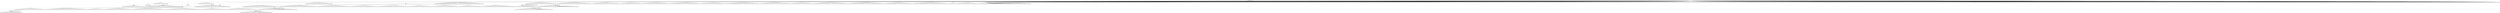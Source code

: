 digraph g {
	"59" -> "60";
	"60" [color=indianred1, style=filled, label="24"];
	"58" -> "59";
	"59" [label="32"];
	"56" -> "57";
	"57" [color=indianred1, style=filled, label="17"];
	"55" -> "56";
	"56" [label="30"];
	"43" -> "44";
	"44" [color=indianred1, style=filled, label="18"];
	"42" -> "43";
	"43" [label="42"];
	"40" -> "41";
	"41" [label="19"];
	"40" -> "42";
	"42" [label="18"];
	"40" -> "45";
	"45" [label="6"];
	"40" -> "46";
	"46" [label="46"];
	"40" -> "47";
	"47" [label="45"];
	"40" -> "48";
	"48" [label="36"];
	"40" -> "49";
	"49" [label="22"];
	"40" -> "50";
	"50" [label="44"];
	"39" -> "40";
	"40" [color=indianred1, style=filled, label="1"];
	"38" -> "39";
	"39" [color=indianred1, style=filled, label="2"];
	"37" -> "38";
	"38" [label="1"];
	"33" -> "34";
	"34" [color=indianred1, style=filled, label="50"];
	"32" -> "33";
	"33" [label="26"];
	"31" -> "32";
	"32" [color=indianred1, style=filled, label="40"];
	"30" -> "31";
	"31" [label="50"];
	"26" -> "27";
	"27" [label="9"];
	"21" -> "22";
	"22" [label="47"];
	"21" -> "23";
	"23" [label="16"];
	"21" -> "24";
	"24" [label="4"];
	"21" -> "25";
	"25" [label="7"];
	"21" -> "26";
	"26" [label="14"];
	"21" -> "28";
	"28" [label="49"];
	"21" -> "29";
	"29" [label="13"];
	"21" -> "30";
	"30" [label="40"];
	"21" -> "35";
	"35" [label="38"];
	"20" -> "21";
	"21" [color=indianred1, style=filled, label="12"];
	"10" -> "11";
	"11" [color=indianred1, style=filled, label="25"];
	"10" -> "12";
	"12" [label="27"];
	"9" -> "10";
	"10" [label="5"];
	"6" -> "7";
	"7" [color=indianred1, style=filled, label="41"];
	"5" -> "6";
	"6" [label="43"];
	"4" -> "5";
	"5" [color=indianred1, style=filled, label="35"];
	"3" -> "4";
	"4" [label="41"];
	"0" -> "1";
	"1" [label="28"];
	"0" -> "2";
	"2" [label="11"];
	"0" -> "3";
	"3" [label="35"];
	"0" -> "8";
	"8" [label="29"];
	"0" -> "9";
	"9" [label="25"];
	"0" -> "13";
	"13" [label="34"];
	"0" -> "14";
	"14" [label="3"];
	"0" -> "15";
	"15" [label="10"];
	"0" -> "16";
	"16" [label="37"];
	"0" -> "17";
	"17" [label="15"];
	"0" -> "18";
	"18" [label="8"];
	"0" -> "19";
	"19" [label="39"];
	"0" -> "20";
	"20" [label="12"];
	"0" -> "36";
	"36" [label="33"];
	"0" -> "37";
	"37" [label="2"];
	"0" -> "51";
	"51" [label="23"];
	"0" -> "52";
	"52" [label="48"];
	"0" -> "53";
	"53" [label="31"];
	"0" -> "54";
	"54" [label="21"];
	"0" -> "55";
	"55" [label="17"];
	"0" -> "58";
	"58" [label="24"];
	"0" -> "61";
	"61" [label="20"];
	"0" [label="germline"];
	"1" -> "cell1";
	"cell1" [shape=box];
	"0" -> "cell2";
	"cell2" [shape=box];
	"55" -> "cell3";
	"cell3" [shape=box];
	"0" -> "cell4";
	"cell4" [shape=box];
	"0" -> "cell5";
	"cell5" [shape=box];
	"5" -> "cell6";
	"cell6" [shape=box];
	"0" -> "cell7";
	"cell7" [shape=box];
	"5" -> "cell8";
	"cell8" [shape=box];
	"0" -> "cell9";
	"cell9" [shape=box];
	"35" -> "cell10";
	"cell10" [shape=box];
	"0" -> "cell11";
	"cell11" [shape=box];
	"19" -> "cell12";
	"cell12" [shape=box];
	"39" -> "cell13";
	"cell13" [shape=box];
	"25" -> "cell14";
	"cell14" [shape=box];
	"0" -> "cell15";
	"cell15" [shape=box];
	"1" -> "cell16";
	"cell16" [shape=box];
	"46" -> "cell17";
	"cell17" [shape=box];
	"0" -> "cell18";
	"cell18" [shape=box];
	"13" -> "cell19";
	"cell19" [shape=box];
	"28" -> "cell20";
	"cell20" [shape=box];
	"0" -> "cell21";
	"cell21" [shape=box];
	"0" -> "cell22";
	"cell22" [shape=box];
	"0" -> "cell23";
	"cell23" [shape=box];
	"0" -> "cell24";
	"cell24" [shape=box];
	"0" -> "cell25";
	"cell25" [shape=box];
	"0" -> "cell26";
	"cell26" [shape=box];
	"0" -> "cell27";
	"cell27" [shape=box];
	"0" -> "cell28";
	"cell28" [shape=box];
	"0" -> "cell29";
	"cell29" [shape=box];
	"26" -> "cell30";
	"cell30" [shape=box];
	"0" -> "cell31";
	"cell31" [shape=box];
	"8" -> "cell32";
	"cell32" [shape=box];
	"20" -> "cell33";
	"cell33" [shape=box];
	"0" -> "cell34";
	"cell34" [shape=box];
	"0" -> "cell35";
	"cell35" [shape=box];
	"0" -> "cell36";
	"cell36" [shape=box];
	"7" -> "cell37";
	"cell37" [shape=box];
	"0" -> "cell38";
	"cell38" [shape=box];
	"46" -> "cell39";
	"cell39" [shape=box];
	"0" -> "cell40";
	"cell40" [shape=box];
	"0" -> "cell41";
	"cell41" [shape=box];
	"25" -> "cell42";
	"cell42" [shape=box];
	"0" -> "cell43";
	"cell43" [shape=box];
	"0" -> "cell44";
	"cell44" [shape=box];
	"42" -> "cell45";
	"cell45" [shape=box];
	"5" -> "cell46";
	"cell46" [shape=box];
	"27" -> "cell47";
	"cell47" [shape=box];
	"0" -> "cell48";
	"cell48" [shape=box];
	"22" -> "cell49";
	"cell49" [shape=box];
	"16" -> "cell50";
	"cell50" [shape=box];
	"26" -> "cell51";
	"cell51" [shape=box];
	"0" -> "cell52";
	"cell52" [shape=box];
	"0" -> "cell53";
	"cell53" [shape=box];
	"5" -> "cell54";
	"cell54" [shape=box];
	"13" -> "cell55";
	"cell55" [shape=box];
	"0" -> "cell56";
	"cell56" [shape=box];
	"44" -> "cell57";
	"cell57" [shape=box];
	"0" -> "cell58";
	"cell58" [shape=box];
	"23" -> "cell59";
	"cell59" [shape=box];
	"0" -> "cell60";
	"cell60" [shape=box];
	"0" -> "cell61";
	"cell61" [shape=box];
	"0" -> "cell62";
	"cell62" [shape=box];
	"37" -> "cell63";
	"cell63" [shape=box];
	"52" -> "cell64";
	"cell64" [shape=box];
	"3" -> "cell65";
	"cell65" [shape=box];
	"55" -> "cell66";
	"cell66" [shape=box];
	"54" -> "cell67";
	"cell67" [shape=box];
	"8" -> "cell68";
	"cell68" [shape=box];
	"0" -> "cell69";
	"cell69" [shape=box];
	"41" -> "cell70";
	"cell70" [shape=box];
	"35" -> "cell71";
	"cell71" [shape=box];
	"50" -> "cell72";
	"cell72" [shape=box];
	"28" -> "cell73";
	"cell73" [shape=box];
	"0" -> "cell74";
	"cell74" [shape=box];
	"0" -> "cell75";
	"cell75" [shape=box];
	"50" -> "cell76";
	"cell76" [shape=box];
	"0" -> "cell77";
	"cell77" [shape=box];
	"8" -> "cell78";
	"cell78" [shape=box];
	"54" -> "cell79";
	"cell79" [shape=box];
	"37" -> "cell80";
	"cell80" [shape=box];
	"58" -> "cell81";
	"cell81" [shape=box];
	"0" -> "cell82";
	"cell82" [shape=box];
	"0" -> "cell83";
	"cell83" [shape=box];
	"0" -> "cell84";
	"cell84" [shape=box];
	"0" -> "cell85";
	"cell85" [shape=box];
	"0" -> "cell86";
	"cell86" [shape=box];
	"48" -> "cell87";
	"cell87" [shape=box];
	"9" -> "cell88";
	"cell88" [shape=box];
	"0" -> "cell89";
	"cell89" [shape=box];
	"0" -> "cell90";
	"cell90" [shape=box];
	"0" -> "cell91";
	"cell91" [shape=box];
	"0" -> "cell92";
	"cell92" [shape=box];
	"0" -> "cell93";
	"cell93" [shape=box];
	"58" -> "cell94";
	"cell94" [shape=box];
	"0" -> "cell95";
	"cell95" [shape=box];
	"0" -> "cell96";
	"cell96" [shape=box];
	"28" -> "cell97";
	"cell97" [shape=box];
	"41" -> "cell98";
	"cell98" [shape=box];
	"15" -> "cell99";
	"cell99" [shape=box];
	"0" -> "cell100";
	"cell100" [shape=box];
	"2" -> "cell101";
	"cell101" [shape=box];
	"0" -> "cell102";
	"cell102" [shape=box];
	"18" -> "cell103";
	"cell103" [shape=box];
	"0" -> "cell104";
	"cell104" [shape=box];
	"0" -> "cell105";
	"cell105" [shape=box];
	"0" -> "cell106";
	"cell106" [shape=box];
	"37" -> "cell107";
	"cell107" [shape=box];
	"26" -> "cell108";
	"cell108" [shape=box];
	"7" -> "cell109";
	"cell109" [shape=box];
	"0" -> "cell110";
	"cell110" [shape=box];
	"0" -> "cell111";
	"cell111" [shape=box];
	"9" -> "cell112";
	"cell112" [shape=box];
	"41" -> "cell113";
	"cell113" [shape=box];
	"0" -> "cell114";
	"cell114" [shape=box];
	"2" -> "cell115";
	"cell115" [shape=box];
	"0" -> "cell116";
	"cell116" [shape=box];
	"48" -> "cell117";
	"cell117" [shape=box];
	"48" -> "cell118";
	"cell118" [shape=box];
	"54" -> "cell119";
	"cell119" [shape=box];
	"41" -> "cell120";
	"cell120" [shape=box];
	"15" -> "cell121";
	"cell121" [shape=box];
	"0" -> "cell122";
	"cell122" [shape=box];
	"53" -> "cell123";
	"cell123" [shape=box];
	"22" -> "cell124";
	"cell124" [shape=box];
	"34" -> "cell125";
	"cell125" [shape=box];
	"0" -> "cell126";
	"cell126" [shape=box];
	"0" -> "cell127";
	"cell127" [shape=box];
	"22" -> "cell128";
	"cell128" [shape=box];
	"0" -> "cell129";
	"cell129" [shape=box];
	"0" -> "cell130";
	"cell130" [shape=box];
	"35" -> "cell131";
	"cell131" [shape=box];
	"5" -> "cell132";
	"cell132" [shape=box];
	"0" -> "cell133";
	"cell133" [shape=box];
	"61" -> "cell134";
	"cell134" [shape=box];
	"41" -> "cell135";
	"cell135" [shape=box];
	"0" -> "cell136";
	"cell136" [shape=box];
	"0" -> "cell137";
	"cell137" [shape=box];
	"28" -> "cell138";
	"cell138" [shape=box];
	"49" -> "cell139";
	"cell139" [shape=box];
	"44" -> "cell140";
	"cell140" [shape=box];
	"0" -> "cell141";
	"cell141" [shape=box];
	"16" -> "cell142";
	"cell142" [shape=box];
	"0" -> "cell143";
	"cell143" [shape=box];
	"30" -> "cell144";
	"cell144" [shape=box];
	"32" -> "cell145";
	"cell145" [shape=box];
	"0" -> "cell146";
	"cell146" [shape=box];
	"0" -> "cell147";
	"cell147" [shape=box];
	"0" -> "cell148";
	"cell148" [shape=box];
	"0" -> "cell149";
	"cell149" [shape=box];
	"0" -> "cell150";
	"cell150" [shape=box];
	"7" -> "cell151";
	"cell151" [shape=box];
	"0" -> "cell152";
	"cell152" [shape=box];
	"0" -> "cell153";
	"cell153" [shape=box];
	"0" -> "cell154";
	"cell154" [shape=box];
	"10" -> "cell155";
	"cell155" [shape=box];
	"0" -> "cell156";
	"cell156" [shape=box];
	"49" -> "cell157";
	"cell157" [shape=box];
	"0" -> "cell158";
	"cell158" [shape=box];
	"0" -> "cell159";
	"cell159" [shape=box];
	"0" -> "cell160";
	"cell160" [shape=box];
	"0" -> "cell161";
	"cell161" [shape=box];
	"34" -> "cell162";
	"cell162" [shape=box];
	"6" -> "cell163";
	"cell163" [shape=box];
	"39" -> "cell164";
	"cell164" [shape=box];
	"51" -> "cell165";
	"cell165" [shape=box];
	"15" -> "cell166";
	"cell166" [shape=box];
	"0" -> "cell167";
	"cell167" [shape=box];
	"0" -> "cell168";
	"cell168" [shape=box];
	"0" -> "cell169";
	"cell169" [shape=box];
	"0" -> "cell170";
	"cell170" [shape=box];
	"61" -> "cell171";
	"cell171" [shape=box];
	"2" -> "cell172";
	"cell172" [shape=box];
	"0" -> "cell173";
	"cell173" [shape=box];
	"13" -> "cell174";
	"cell174" [shape=box];
	"26" -> "cell175";
	"cell175" [shape=box];
	"8" -> "cell176";
	"cell176" [shape=box];
	"25" -> "cell177";
	"cell177" [shape=box];
	"4" -> "cell178";
	"cell178" [shape=box];
	"0" -> "cell179";
	"cell179" [shape=box];
	"0" -> "cell180";
	"cell180" [shape=box];
	"0" -> "cell181";
	"cell181" [shape=box];
	"25" -> "cell182";
	"cell182" [shape=box];
	"11" -> "cell183";
	"cell183" [shape=box];
	"20" -> "cell184";
	"cell184" [shape=box];
	"30" -> "cell185";
	"cell185" [shape=box];
	"18" -> "cell186";
	"cell186" [shape=box];
	"60" -> "cell187";
	"cell187" [shape=box];
	"60" -> "cell188";
	"cell188" [shape=box];
	"41" -> "cell189";
	"cell189" [shape=box];
	"0" -> "cell190";
	"cell190" [shape=box];
	"0" -> "cell191";
	"cell191" [shape=box];
	"0" -> "cell192";
	"cell192" [shape=box];
	"5" -> "cell193";
	"cell193" [shape=box];
	"57" -> "cell194";
	"cell194" [shape=box];
	"3" -> "cell195";
	"cell195" [shape=box];
	"0" -> "cell196";
	"cell196" [shape=box];
	"44" -> "cell197";
	"cell197" [shape=box];
	"57" -> "cell198";
	"cell198" [shape=box];
	"0" -> "cell199";
	"cell199" [shape=box];
	"20" -> "cell200";
	"cell200" [shape=box];
	"0" -> "cell201";
	"cell201" [shape=box];
	"14" -> "cell202";
	"cell202" [shape=box];
	"0" -> "cell203";
	"cell203" [shape=box];
	"0" -> "cell204";
	"cell204" [shape=box];
	"32" -> "cell205";
	"cell205" [shape=box];
	"57" -> "cell206";
	"cell206" [shape=box];
	"0" -> "cell207";
	"cell207" [shape=box];
	"0" -> "cell208";
	"cell208" [shape=box];
	"1" -> "cell209";
	"cell209" [shape=box];
	"0" -> "cell210";
	"cell210" [shape=box];
	"0" -> "cell211";
	"cell211" [shape=box];
	"0" -> "cell212";
	"cell212" [shape=box];
	"0" -> "cell213";
	"cell213" [shape=box];
	"0" -> "cell214";
	"cell214" [shape=box];
	"28" -> "cell215";
	"cell215" [shape=box];
	"10" -> "cell216";
	"cell216" [shape=box];
	"0" -> "cell217";
	"cell217" [shape=box];
	"3" -> "cell218";
	"cell218" [shape=box];
	"0" -> "cell219";
	"cell219" [shape=box];
	"0" -> "cell220";
	"cell220" [shape=box];
	"22" -> "cell221";
	"cell221" [shape=box];
	"0" -> "cell222";
	"cell222" [shape=box];
	"1" -> "cell223";
	"cell223" [shape=box];
	"0" -> "cell224";
	"cell224" [shape=box];
	"0" -> "cell225";
	"cell225" [shape=box];
	"20" -> "cell226";
	"cell226" [shape=box];
	"0" -> "cell227";
	"cell227" [shape=box];
	"0" -> "cell228";
	"cell228" [shape=box];
	"0" -> "cell229";
	"cell229" [shape=box];
	"23" -> "cell230";
	"cell230" [shape=box];
	"2" -> "cell231";
	"cell231" [shape=box];
	"45" -> "cell232";
	"cell232" [shape=box];
	"0" -> "cell233";
	"cell233" [shape=box];
	"0" -> "cell234";
	"cell234" [shape=box];
	"0" -> "cell235";
	"cell235" [shape=box];
	"19" -> "cell236";
	"cell236" [shape=box];
	"0" -> "cell237";
	"cell237" [shape=box];
	"7" -> "cell238";
	"cell238" [shape=box];
	"35" -> "cell239";
	"cell239" [shape=box];
	"61" -> "cell240";
	"cell240" [shape=box];
	"5" -> "cell241";
	"cell241" [shape=box];
	"53" -> "cell242";
	"cell242" [shape=box];
	"0" -> "cell243";
	"cell243" [shape=box];
	"0" -> "cell244";
	"cell244" [shape=box];
	"22" -> "cell245";
	"cell245" [shape=box];
	"0" -> "cell246";
	"cell246" [shape=box];
	"0" -> "cell247";
	"cell247" [shape=box];
	"33" -> "cell248";
	"cell248" [shape=box];
	"36" -> "cell249";
	"cell249" [shape=box];
	"8" -> "cell250";
	"cell250" [shape=box];
	"53" -> "cell251";
	"cell251" [shape=box];
	"0" -> "cell252";
	"cell252" [shape=box];
	"57" -> "cell253";
	"cell253" [shape=box];
	"0" -> "cell254";
	"cell254" [shape=box];
	"0" -> "cell255";
	"cell255" [shape=box];
	"0" -> "cell256";
	"cell256" [shape=box];
	"0" -> "cell257";
	"cell257" [shape=box];
	"35" -> "cell258";
	"cell258" [shape=box];
	"0" -> "cell259";
	"cell259" [shape=box];
	"0" -> "cell260";
	"cell260" [shape=box];
	"0" -> "cell261";
	"cell261" [shape=box];
	"14" -> "cell262";
	"cell262" [shape=box];
	"10" -> "cell263";
	"cell263" [shape=box];
	"0" -> "cell264";
	"cell264" [shape=box];
	"0" -> "cell265";
	"cell265" [shape=box];
	"39" -> "cell266";
	"cell266" [shape=box];
	"54" -> "cell267";
	"cell267" [shape=box];
	"43" -> "cell268";
	"cell268" [shape=box];
	"11" -> "cell269";
	"cell269" [shape=box];
	"0" -> "cell270";
	"cell270" [shape=box];
	"32" -> "cell271";
	"cell271" [shape=box];
	"37" -> "cell272";
	"cell272" [shape=box];
	"5" -> "cell273";
	"cell273" [shape=box];
	"0" -> "cell274";
	"cell274" [shape=box];
	"0" -> "cell275";
	"cell275" [shape=box];
	"1" -> "cell276";
	"cell276" [shape=box];
	"5" -> "cell277";
	"cell277" [shape=box];
	"0" -> "cell278";
	"cell278" [shape=box];
	"34" -> "cell279";
	"cell279" [shape=box];
	"0" -> "cell280";
	"cell280" [shape=box];
	"16" -> "cell281";
	"cell281" [shape=box];
	"32" -> "cell282";
	"cell282" [shape=box];
	"31" -> "cell283";
	"cell283" [shape=box];
	"0" -> "cell284";
	"cell284" [shape=box];
	"27" -> "cell285";
	"cell285" [shape=box];
	"0" -> "cell286";
	"cell286" [shape=box];
	"55" -> "cell287";
	"cell287" [shape=box];
	"0" -> "cell288";
	"cell288" [shape=box];
	"0" -> "cell289";
	"cell289" [shape=box];
	"0" -> "cell290";
	"cell290" [shape=box];
	"0" -> "cell291";
	"cell291" [shape=box];
	"24" -> "cell292";
	"cell292" [shape=box];
	"58" -> "cell293";
	"cell293" [shape=box];
	"51" -> "cell294";
	"cell294" [shape=box];
	"0" -> "cell295";
	"cell295" [shape=box];
	"57" -> "cell296";
	"cell296" [shape=box];
	"3" -> "cell297";
	"cell297" [shape=box];
	"0" -> "cell298";
	"cell298" [shape=box];
	"44" -> "cell299";
	"cell299" [shape=box];
	"51" -> "cell300";
	"cell300" [shape=box];
	"0" -> "cell301";
	"cell301" [shape=box];
	"0" -> "cell302";
	"cell302" [shape=box];
	"0" -> "cell303";
	"cell303" [shape=box];
	"3" -> "cell304";
	"cell304" [shape=box];
	"16" -> "cell305";
	"cell305" [shape=box];
	"55" -> "cell306";
	"cell306" [shape=box];
	"0" -> "cell307";
	"cell307" [shape=box];
	"0" -> "cell308";
	"cell308" [shape=box];
	"0" -> "cell309";
	"cell309" [shape=box];
	"0" -> "cell310";
	"cell310" [shape=box];
	"22" -> "cell311";
	"cell311" [shape=box];
	"0" -> "cell312";
	"cell312" [shape=box];
	"5" -> "cell313";
	"cell313" [shape=box];
	"24" -> "cell314";
	"cell314" [shape=box];
	"0" -> "cell315";
	"cell315" [shape=box];
	"43" -> "cell316";
	"cell316" [shape=box];
	"51" -> "cell317";
	"cell317" [shape=box];
	"50" -> "cell318";
	"cell318" [shape=box];
	"0" -> "cell319";
	"cell319" [shape=box];
	"32" -> "cell320";
	"cell320" [shape=box];
	"22" -> "cell321";
	"cell321" [shape=box];
	"23" -> "cell322";
	"cell322" [shape=box];
	"0" -> "cell323";
	"cell323" [shape=box];
	"0" -> "cell324";
	"cell324" [shape=box];
	"34" -> "cell325";
	"cell325" [shape=box];
	"0" -> "cell326";
	"cell326" [shape=box];
	"0" -> "cell327";
	"cell327" [shape=box];
	"0" -> "cell328";
	"cell328" [shape=box];
	"36" -> "cell329";
	"cell329" [shape=box];
	"0" -> "cell330";
	"cell330" [shape=box];
	"0" -> "cell331";
	"cell331" [shape=box];
	"13" -> "cell332";
	"cell332" [shape=box];
	"48" -> "cell333";
	"cell333" [shape=box];
	"29" -> "cell334";
	"cell334" [shape=box];
	"0" -> "cell335";
	"cell335" [shape=box];
	"41" -> "cell336";
	"cell336" [shape=box];
	"58" -> "cell337";
	"cell337" [shape=box];
	"0" -> "cell338";
	"cell338" [shape=box];
	"7" -> "cell339";
	"cell339" [shape=box];
	"0" -> "cell340";
	"cell340" [shape=box];
	"0" -> "cell341";
	"cell341" [shape=box];
	"34" -> "cell342";
	"cell342" [shape=box];
	"0" -> "cell343";
	"cell343" [shape=box];
	"0" -> "cell344";
	"cell344" [shape=box];
	"0" -> "cell345";
	"cell345" [shape=box];
	"24" -> "cell346";
	"cell346" [shape=box];
	"16" -> "cell347";
	"cell347" [shape=box];
	"0" -> "cell348";
	"cell348" [shape=box];
	"13" -> "cell349";
	"cell349" [shape=box];
	"25" -> "cell350";
	"cell350" [shape=box];
	"0" -> "cell351";
	"cell351" [shape=box];
	"0" -> "cell352";
	"cell352" [shape=box];
	"32" -> "cell353";
	"cell353" [shape=box];
	"0" -> "cell354";
	"cell354" [shape=box];
	"49" -> "cell355";
	"cell355" [shape=box];
	"26" -> "cell356";
	"cell356" [shape=box];
	"30" -> "cell357";
	"cell357" [shape=box];
	"45" -> "cell358";
	"cell358" [shape=box];
	"0" -> "cell359";
	"cell359" [shape=box];
	"25" -> "cell360";
	"cell360" [shape=box];
	"3" -> "cell361";
	"cell361" [shape=box];
	"0" -> "cell362";
	"cell362" [shape=box];
	"57" -> "cell363";
	"cell363" [shape=box];
	"15" -> "cell364";
	"cell364" [shape=box];
	"0" -> "cell365";
	"cell365" [shape=box];
	"5" -> "cell366";
	"cell366" [shape=box];
	"16" -> "cell367";
	"cell367" [shape=box];
	"44" -> "cell368";
	"cell368" [shape=box];
	"51" -> "cell369";
	"cell369" [shape=box];
	"0" -> "cell370";
	"cell370" [shape=box];
	"9" -> "cell371";
	"cell371" [shape=box];
	"0" -> "cell372";
	"cell372" [shape=box];
	"51" -> "cell373";
	"cell373" [shape=box];
	"6" -> "cell374";
	"cell374" [shape=box];
	"0" -> "cell375";
	"cell375" [shape=box];
	"0" -> "cell376";
	"cell376" [shape=box];
	"0" -> "cell377";
	"cell377" [shape=box];
	"0" -> "cell378";
	"cell378" [shape=box];
	"0" -> "cell379";
	"cell379" [shape=box];
	"0" -> "cell380";
	"cell380" [shape=box];
	"37" -> "cell381";
	"cell381" [shape=box];
	"0" -> "cell382";
	"cell382" [shape=box];
	"37" -> "cell383";
	"cell383" [shape=box];
	"60" -> "cell384";
	"cell384" [shape=box];
	"0" -> "cell385";
	"cell385" [shape=box];
	"0" -> "cell386";
	"cell386" [shape=box];
	"0" -> "cell387";
	"cell387" [shape=box];
	"0" -> "cell388";
	"cell388" [shape=box];
	"0" -> "cell389";
	"cell389" [shape=box];
	"15" -> "cell390";
	"cell390" [shape=box];
	"23" -> "cell391";
	"cell391" [shape=box];
	"49" -> "cell392";
	"cell392" [shape=box];
	"0" -> "cell393";
	"cell393" [shape=box];
	"0" -> "cell394";
	"cell394" [shape=box];
	"0" -> "cell395";
	"cell395" [shape=box];
	"0" -> "cell396";
	"cell396" [shape=box];
	"0" -> "cell397";
	"cell397" [shape=box];
	"0" -> "cell398";
	"cell398" [shape=box];
	"0" -> "cell399";
	"cell399" [shape=box];
	"0" -> "cell400";
	"cell400" [shape=box];
	"0" -> "cell401";
	"cell401" [shape=box];
	"0" -> "cell402";
	"cell402" [shape=box];
	"11" -> "cell403";
	"cell403" [shape=box];
	"20" -> "cell404";
	"cell404" [shape=box];
	"0" -> "cell405";
	"cell405" [shape=box];
	"0" -> "cell406";
	"cell406" [shape=box];
	"7" -> "cell407";
	"cell407" [shape=box];
	"0" -> "cell408";
	"cell408" [shape=box];
	"49" -> "cell409";
	"cell409" [shape=box];
	"0" -> "cell410";
	"cell410" [shape=box];
	"0" -> "cell411";
	"cell411" [shape=box];
	"57" -> "cell412";
	"cell412" [shape=box];
	"30" -> "cell413";
	"cell413" [shape=box];
	"0" -> "cell414";
	"cell414" [shape=box];
	"61" -> "cell415";
	"cell415" [shape=box];
	"0" -> "cell416";
	"cell416" [shape=box];
	"0" -> "cell417";
	"cell417" [shape=box];
	"0" -> "cell418";
	"cell418" [shape=box];
	"0" -> "cell419";
	"cell419" [shape=box];
	"36" -> "cell420";
	"cell420" [shape=box];
	"0" -> "cell421";
	"cell421" [shape=box];
	"28" -> "cell422";
	"cell422" [shape=box];
	"22" -> "cell423";
	"cell423" [shape=box];
	"0" -> "cell424";
	"cell424" [shape=box];
	"42" -> "cell425";
	"cell425" [shape=box];
	"53" -> "cell426";
	"cell426" [shape=box];
	"39" -> "cell427";
	"cell427" [shape=box];
	"47" -> "cell428";
	"cell428" [shape=box];
	"0" -> "cell429";
	"cell429" [shape=box];
	"11" -> "cell430";
	"cell430" [shape=box];
	"0" -> "cell431";
	"cell431" [shape=box];
	"32" -> "cell432";
	"cell432" [shape=box];
	"26" -> "cell433";
	"cell433" [shape=box];
	"0" -> "cell434";
	"cell434" [shape=box];
	"0" -> "cell435";
	"cell435" [shape=box];
	"7" -> "cell436";
	"cell436" [shape=box];
	"19" -> "cell437";
	"cell437" [shape=box];
	"26" -> "cell438";
	"cell438" [shape=box];
	"35" -> "cell439";
	"cell439" [shape=box];
	"0" -> "cell440";
	"cell440" [shape=box];
	"9" -> "cell441";
	"cell441" [shape=box];
	"0" -> "cell442";
	"cell442" [shape=box];
	"36" -> "cell443";
	"cell443" [shape=box];
	"0" -> "cell444";
	"cell444" [shape=box];
	"0" -> "cell445";
	"cell445" [shape=box];
	"60" -> "cell446";
	"cell446" [shape=box];
	"0" -> "cell447";
	"cell447" [shape=box];
	"12" -> "cell448";
	"cell448" [shape=box];
	"47" -> "cell449";
	"cell449" [shape=box];
	"26" -> "cell450";
	"cell450" [shape=box];
	"39" -> "cell451";
	"cell451" [shape=box];
	"41" -> "cell452";
	"cell452" [shape=box];
	"0" -> "cell453";
	"cell453" [shape=box];
	"0" -> "cell454";
	"cell454" [shape=box];
	"2" -> "cell455";
	"cell455" [shape=box];
	"0" -> "cell456";
	"cell456" [shape=box];
	"0" -> "cell457";
	"cell457" [shape=box];
	"0" -> "cell458";
	"cell458" [shape=box];
	"0" -> "cell459";
	"cell459" [shape=box];
	"15" -> "cell460";
	"cell460" [shape=box];
	"0" -> "cell461";
	"cell461" [shape=box];
	"47" -> "cell462";
	"cell462" [shape=box];
	"0" -> "cell463";
	"cell463" [shape=box];
	"7" -> "cell464";
	"cell464" [shape=box];
	"0" -> "cell465";
	"cell465" [shape=box];
	"0" -> "cell466";
	"cell466" [shape=box];
	"39" -> "cell467";
	"cell467" [shape=box];
	"0" -> "cell468";
	"cell468" [shape=box];
	"0" -> "cell469";
	"cell469" [shape=box];
	"0" -> "cell470";
	"cell470" [shape=box];
	"34" -> "cell471";
	"cell471" [shape=box];
	"53" -> "cell472";
	"cell472" [shape=box];
	"0" -> "cell473";
	"cell473" [shape=box];
	"30" -> "cell474";
	"cell474" [shape=box];
	"0" -> "cell475";
	"cell475" [shape=box];
	"22" -> "cell476";
	"cell476" [shape=box];
	"42" -> "cell477";
	"cell477" [shape=box];
	"0" -> "cell478";
	"cell478" [shape=box];
	"39" -> "cell479";
	"cell479" [shape=box];
	"0" -> "cell480";
	"cell480" [shape=box];
	"0" -> "cell481";
	"cell481" [shape=box];
	"26" -> "cell482";
	"cell482" [shape=box];
	"0" -> "cell483";
	"cell483" [shape=box];
	"0" -> "cell484";
	"cell484" [shape=box];
	"11" -> "cell485";
	"cell485" [shape=box];
	"50" -> "cell486";
	"cell486" [shape=box];
	"39" -> "cell487";
	"cell487" [shape=box];
	"0" -> "cell488";
	"cell488" [shape=box];
	"0" -> "cell489";
	"cell489" [shape=box];
	"0" -> "cell490";
	"cell490" [shape=box];
	"7" -> "cell491";
	"cell491" [shape=box];
	"0" -> "cell492";
	"cell492" [shape=box];
	"0" -> "cell493";
	"cell493" [shape=box];
	"0" -> "cell494";
	"cell494" [shape=box];
	"0" -> "cell495";
	"cell495" [shape=box];
	"0" -> "cell496";
	"cell496" [shape=box];
	"36" -> "cell497";
	"cell497" [shape=box];
	"47" -> "cell498";
	"cell498" [shape=box];
	"61" -> "cell499";
	"cell499" [shape=box];
	"0" -> "cell500";
	"cell500" [shape=box];
	"7" -> "cell501";
	"cell501" [shape=box];
	"0" -> "cell502";
	"cell502" [shape=box];
	"13" -> "cell503";
	"cell503" [shape=box];
	"0" -> "cell504";
	"cell504" [shape=box];
	"0" -> "cell505";
	"cell505" [shape=box];
	"0" -> "cell506";
	"cell506" [shape=box];
	"25" -> "cell507";
	"cell507" [shape=box];
	"0" -> "cell508";
	"cell508" [shape=box];
	"0" -> "cell509";
	"cell509" [shape=box];
	"9" -> "cell510";
	"cell510" [shape=box];
	"60" -> "cell511";
	"cell511" [shape=box];
	"0" -> "cell512";
	"cell512" [shape=box];
	"0" -> "cell513";
	"cell513" [shape=box];
	"0" -> "cell514";
	"cell514" [shape=box];
	"28" -> "cell515";
	"cell515" [shape=box];
	"2" -> "cell516";
	"cell516" [shape=box];
	"0" -> "cell517";
	"cell517" [shape=box];
	"0" -> "cell518";
	"cell518" [shape=box];
	"23" -> "cell519";
	"cell519" [shape=box];
	"0" -> "cell520";
	"cell520" [shape=box];
	"39" -> "cell521";
	"cell521" [shape=box];
	"19" -> "cell522";
	"cell522" [shape=box];
	"0" -> "cell523";
	"cell523" [shape=box];
	"41" -> "cell524";
	"cell524" [shape=box];
	"0" -> "cell525";
	"cell525" [shape=box];
	"25" -> "cell526";
	"cell526" [shape=box];
	"17" -> "cell527";
	"cell527" [shape=box];
	"0" -> "cell528";
	"cell528" [shape=box];
	"0" -> "cell529";
	"cell529" [shape=box];
	"15" -> "cell530";
	"cell530" [shape=box];
	"8" -> "cell531";
	"cell531" [shape=box];
	"24" -> "cell532";
	"cell532" [shape=box];
	"0" -> "cell533";
	"cell533" [shape=box];
	"0" -> "cell534";
	"cell534" [shape=box];
	"29" -> "cell535";
	"cell535" [shape=box];
	"57" -> "cell536";
	"cell536" [shape=box];
	"46" -> "cell537";
	"cell537" [shape=box];
	"0" -> "cell538";
	"cell538" [shape=box];
	"0" -> "cell539";
	"cell539" [shape=box];
	"24" -> "cell540";
	"cell540" [shape=box];
	"12" -> "cell541";
	"cell541" [shape=box];
	"3" -> "cell542";
	"cell542" [shape=box];
	"0" -> "cell543";
	"cell543" [shape=box];
	"0" -> "cell544";
	"cell544" [shape=box];
	"0" -> "cell545";
	"cell545" [shape=box];
	"0" -> "cell546";
	"cell546" [shape=box];
	"49" -> "cell547";
	"cell547" [shape=box];
	"50" -> "cell548";
	"cell548" [shape=box];
	"0" -> "cell549";
	"cell549" [shape=box];
	"0" -> "cell550";
	"cell550" [shape=box];
	"34" -> "cell551";
	"cell551" [shape=box];
	"49" -> "cell552";
	"cell552" [shape=box];
	"0" -> "cell553";
	"cell553" [shape=box];
	"47" -> "cell554";
	"cell554" [shape=box];
	"61" -> "cell555";
	"cell555" [shape=box];
	"0" -> "cell556";
	"cell556" [shape=box];
	"7" -> "cell557";
	"cell557" [shape=box];
	"0" -> "cell558";
	"cell558" [shape=box];
	"0" -> "cell559";
	"cell559" [shape=box];
	"17" -> "cell560";
	"cell560" [shape=box];
	"0" -> "cell561";
	"cell561" [shape=box];
	"0" -> "cell562";
	"cell562" [shape=box];
	"51" -> "cell563";
	"cell563" [shape=box];
	"0" -> "cell564";
	"cell564" [shape=box];
	"25" -> "cell565";
	"cell565" [shape=box];
	"0" -> "cell566";
	"cell566" [shape=box];
	"3" -> "cell567";
	"cell567" [shape=box];
	"0" -> "cell568";
	"cell568" [shape=box];
	"0" -> "cell569";
	"cell569" [shape=box];
	"0" -> "cell570";
	"cell570" [shape=box];
	"0" -> "cell571";
	"cell571" [shape=box];
	"8" -> "cell572";
	"cell572" [shape=box];
	"30" -> "cell573";
	"cell573" [shape=box];
	"0" -> "cell574";
	"cell574" [shape=box];
	"0" -> "cell575";
	"cell575" [shape=box];
	"0" -> "cell576";
	"cell576" [shape=box];
	"0" -> "cell577";
	"cell577" [shape=box];
	"0" -> "cell578";
	"cell578" [shape=box];
	"0" -> "cell579";
	"cell579" [shape=box];
	"22" -> "cell580";
	"cell580" [shape=box];
	"35" -> "cell581";
	"cell581" [shape=box];
	"0" -> "cell582";
	"cell582" [shape=box];
	"0" -> "cell583";
	"cell583" [shape=box];
	"0" -> "cell584";
	"cell584" [shape=box];
	"57" -> "cell585";
	"cell585" [shape=box];
	"0" -> "cell586";
	"cell586" [shape=box];
	"0" -> "cell587";
	"cell587" [shape=box];
	"0" -> "cell588";
	"cell588" [shape=box];
	"18" -> "cell589";
	"cell589" [shape=box];
	"41" -> "cell590";
	"cell590" [shape=box];
	"0" -> "cell591";
	"cell591" [shape=box];
	"5" -> "cell592";
	"cell592" [shape=box];
	"0" -> "cell593";
	"cell593" [shape=box];
	"14" -> "cell594";
	"cell594" [shape=box];
	"42" -> "cell595";
	"cell595" [shape=box];
	"0" -> "cell596";
	"cell596" [shape=box];
	"51" -> "cell597";
	"cell597" [shape=box];
	"22" -> "cell598";
	"cell598" [shape=box];
	"0" -> "cell599";
	"cell599" [shape=box];
	"0" -> "cell600";
	"cell600" [shape=box];
	"46" -> "cell601";
	"cell601" [shape=box];
	"61" -> "cell602";
	"cell602" [shape=box];
	"32" -> "cell603";
	"cell603" [shape=box];
	"48" -> "cell604";
	"cell604" [shape=box];
	"0" -> "cell605";
	"cell605" [shape=box];
	"0" -> "cell606";
	"cell606" [shape=box];
	"0" -> "cell607";
	"cell607" [shape=box];
	"32" -> "cell608";
	"cell608" [shape=box];
	"0" -> "cell609";
	"cell609" [shape=box];
	"30" -> "cell610";
	"cell610" [shape=box];
	"0" -> "cell611";
	"cell611" [shape=box];
	"1" -> "cell612";
	"cell612" [shape=box];
	"26" -> "cell613";
	"cell613" [shape=box];
	"0" -> "cell614";
	"cell614" [shape=box];
	"47" -> "cell615";
	"cell615" [shape=box];
	"0" -> "cell616";
	"cell616" [shape=box];
	"0" -> "cell617";
	"cell617" [shape=box];
	"0" -> "cell618";
	"cell618" [shape=box];
	"23" -> "cell619";
	"cell619" [shape=box];
	"0" -> "cell620";
	"cell620" [shape=box];
	"0" -> "cell621";
	"cell621" [shape=box];
	"32" -> "cell622";
	"cell622" [shape=box];
	"0" -> "cell623";
	"cell623" [shape=box];
	"0" -> "cell624";
	"cell624" [shape=box];
	"0" -> "cell625";
	"cell625" [shape=box];
	"0" -> "cell626";
	"cell626" [shape=box];
	"26" -> "cell627";
	"cell627" [shape=box];
	"37" -> "cell628";
	"cell628" [shape=box];
	"32" -> "cell629";
	"cell629" [shape=box];
	"19" -> "cell630";
	"cell630" [shape=box];
	"0" -> "cell631";
	"cell631" [shape=box];
	"14" -> "cell632";
	"cell632" [shape=box];
	"20" -> "cell633";
	"cell633" [shape=box];
	"0" -> "cell634";
	"cell634" [shape=box];
	"29" -> "cell635";
	"cell635" [shape=box];
	"0" -> "cell636";
	"cell636" [shape=box];
	"57" -> "cell637";
	"cell637" [shape=box];
	"0" -> "cell638";
	"cell638" [shape=box];
	"0" -> "cell639";
	"cell639" [shape=box];
	"20" -> "cell640";
	"cell640" [shape=box];
	"0" -> "cell641";
	"cell641" [shape=box];
	"0" -> "cell642";
	"cell642" [shape=box];
	"24" -> "cell643";
	"cell643" [shape=box];
	"9" -> "cell644";
	"cell644" [shape=box];
	"54" -> "cell645";
	"cell645" [shape=box];
	"35" -> "cell646";
	"cell646" [shape=box];
	"3" -> "cell647";
	"cell647" [shape=box];
	"41" -> "cell648";
	"cell648" [shape=box];
	"0" -> "cell649";
	"cell649" [shape=box];
	"20" -> "cell650";
	"cell650" [shape=box];
	"0" -> "cell651";
	"cell651" [shape=box];
	"0" -> "cell652";
	"cell652" [shape=box];
	"46" -> "cell653";
	"cell653" [shape=box];
	"0" -> "cell654";
	"cell654" [shape=box];
	"36" -> "cell655";
	"cell655" [shape=box];
	"0" -> "cell656";
	"cell656" [shape=box];
	"0" -> "cell657";
	"cell657" [shape=box];
	"0" -> "cell658";
	"cell658" [shape=box];
	"0" -> "cell659";
	"cell659" [shape=box];
	"37" -> "cell660";
	"cell660" [shape=box];
	"60" -> "cell661";
	"cell661" [shape=box];
	"0" -> "cell662";
	"cell662" [shape=box];
	"0" -> "cell663";
	"cell663" [shape=box];
	"1" -> "cell664";
	"cell664" [shape=box];
	"0" -> "cell665";
	"cell665" [shape=box];
	"17" -> "cell666";
	"cell666" [shape=box];
	"0" -> "cell667";
	"cell667" [shape=box];
	"0" -> "cell668";
	"cell668" [shape=box];
	"30" -> "cell669";
	"cell669" [shape=box];
	"0" -> "cell670";
	"cell670" [shape=box];
	"18" -> "cell671";
	"cell671" [shape=box];
	"0" -> "cell672";
	"cell672" [shape=box];
	"0" -> "cell673";
	"cell673" [shape=box];
	"20" -> "cell674";
	"cell674" [shape=box];
	"18" -> "cell675";
	"cell675" [shape=box];
	"0" -> "cell676";
	"cell676" [shape=box];
	"0" -> "cell677";
	"cell677" [shape=box];
	"35" -> "cell678";
	"cell678" [shape=box];
	"51" -> "cell679";
	"cell679" [shape=box];
	"15" -> "cell680";
	"cell680" [shape=box];
	"48" -> "cell681";
	"cell681" [shape=box];
	"42" -> "cell682";
	"cell682" [shape=box];
	"0" -> "cell683";
	"cell683" [shape=box];
	"5" -> "cell684";
	"cell684" [shape=box];
	"0" -> "cell685";
	"cell685" [shape=box];
	"44" -> "cell686";
	"cell686" [shape=box];
	"0" -> "cell687";
	"cell687" [shape=box];
	"34" -> "cell688";
	"cell688" [shape=box];
	"0" -> "cell689";
	"cell689" [shape=box];
	"0" -> "cell690";
	"cell690" [shape=box];
	"0" -> "cell691";
	"cell691" [shape=box];
	"44" -> "cell692";
	"cell692" [shape=box];
	"0" -> "cell693";
	"cell693" [shape=box];
	"0" -> "cell694";
	"cell694" [shape=box];
	"0" -> "cell695";
	"cell695" [shape=box];
	"0" -> "cell696";
	"cell696" [shape=box];
	"0" -> "cell697";
	"cell697" [shape=box];
	"5" -> "cell698";
	"cell698" [shape=box];
	"0" -> "cell699";
	"cell699" [shape=box];
	"51" -> "cell700";
	"cell700" [shape=box];
	"0" -> "cell701";
	"cell701" [shape=box];
	"45" -> "cell702";
	"cell702" [shape=box];
	"26" -> "cell703";
	"cell703" [shape=box];
	"0" -> "cell704";
	"cell704" [shape=box];
	"0" -> "cell705";
	"cell705" [shape=box];
	"0" -> "cell706";
	"cell706" [shape=box];
	"42" -> "cell707";
	"cell707" [shape=box];
	"30" -> "cell708";
	"cell708" [shape=box];
	"3" -> "cell709";
	"cell709" [shape=box];
	"0" -> "cell710";
	"cell710" [shape=box];
	"22" -> "cell711";
	"cell711" [shape=box];
	"0" -> "cell712";
	"cell712" [shape=box];
	"39" -> "cell713";
	"cell713" [shape=box];
	"0" -> "cell714";
	"cell714" [shape=box];
	"0" -> "cell715";
	"cell715" [shape=box];
	"52" -> "cell716";
	"cell716" [shape=box];
	"52" -> "cell717";
	"cell717" [shape=box];
	"61" -> "cell718";
	"cell718" [shape=box];
	"35" -> "cell719";
	"cell719" [shape=box];
	"46" -> "cell720";
	"cell720" [shape=box];
	"0" -> "cell721";
	"cell721" [shape=box];
	"22" -> "cell722";
	"cell722" [shape=box];
	"45" -> "cell723";
	"cell723" [shape=box];
	"56" -> "cell724";
	"cell724" [shape=box];
	"0" -> "cell725";
	"cell725" [shape=box];
	"60" -> "cell726";
	"cell726" [shape=box];
	"15" -> "cell727";
	"cell727" [shape=box];
	"5" -> "cell728";
	"cell728" [shape=box];
	"0" -> "cell729";
	"cell729" [shape=box];
	"0" -> "cell730";
	"cell730" [shape=box];
	"32" -> "cell731";
	"cell731" [shape=box];
	"20" -> "cell732";
	"cell732" [shape=box];
	"20" -> "cell733";
	"cell733" [shape=box];
	"0" -> "cell734";
	"cell734" [shape=box];
	"5" -> "cell735";
	"cell735" [shape=box];
	"0" -> "cell736";
	"cell736" [shape=box];
	"0" -> "cell737";
	"cell737" [shape=box];
	"0" -> "cell738";
	"cell738" [shape=box];
	"1" -> "cell739";
	"cell739" [shape=box];
	"18" -> "cell740";
	"cell740" [shape=box];
	"54" -> "cell741";
	"cell741" [shape=box];
	"50" -> "cell742";
	"cell742" [shape=box];
	"42" -> "cell743";
	"cell743" [shape=box];
	"0" -> "cell744";
	"cell744" [shape=box];
	"0" -> "cell745";
	"cell745" [shape=box];
	"0" -> "cell746";
	"cell746" [shape=box];
	"0" -> "cell747";
	"cell747" [shape=box];
	"0" -> "cell748";
	"cell748" [shape=box];
	"0" -> "cell749";
	"cell749" [shape=box];
	"26" -> "cell750";
	"cell750" [shape=box];
	"35" -> "cell751";
	"cell751" [shape=box];
	"19" -> "cell752";
	"cell752" [shape=box];
	"8" -> "cell753";
	"cell753" [shape=box];
	"0" -> "cell754";
	"cell754" [shape=box];
	"0" -> "cell755";
	"cell755" [shape=box];
	"0" -> "cell756";
	"cell756" [shape=box];
	"52" -> "cell757";
	"cell757" [shape=box];
	"15" -> "cell758";
	"cell758" [shape=box];
	"0" -> "cell759";
	"cell759" [shape=box];
	"46" -> "cell760";
	"cell760" [shape=box];
	"50" -> "cell761";
	"cell761" [shape=box];
	"0" -> "cell762";
	"cell762" [shape=box];
	"7" -> "cell763";
	"cell763" [shape=box];
	"42" -> "cell764";
	"cell764" [shape=box];
	"0" -> "cell765";
	"cell765" [shape=box];
	"0" -> "cell766";
	"cell766" [shape=box];
	"0" -> "cell767";
	"cell767" [shape=box];
	"28" -> "cell768";
	"cell768" [shape=box];
	"33" -> "cell769";
	"cell769" [shape=box];
	"0" -> "cell770";
	"cell770" [shape=box];
	"58" -> "cell771";
	"cell771" [shape=box];
	"46" -> "cell772";
	"cell772" [shape=box];
	"0" -> "cell773";
	"cell773" [shape=box];
	"48" -> "cell774";
	"cell774" [shape=box];
	"0" -> "cell775";
	"cell775" [shape=box];
	"4" -> "cell776";
	"cell776" [shape=box];
	"48" -> "cell777";
	"cell777" [shape=box];
	"0" -> "cell778";
	"cell778" [shape=box];
	"0" -> "cell779";
	"cell779" [shape=box];
	"44" -> "cell780";
	"cell780" [shape=box];
	"0" -> "cell781";
	"cell781" [shape=box];
	"0" -> "cell782";
	"cell782" [shape=box];
	"0" -> "cell783";
	"cell783" [shape=box];
	"0" -> "cell784";
	"cell784" [shape=box];
	"24" -> "cell785";
	"cell785" [shape=box];
	"51" -> "cell786";
	"cell786" [shape=box];
	"34" -> "cell787";
	"cell787" [shape=box];
	"54" -> "cell788";
	"cell788" [shape=box];
	"53" -> "cell789";
	"cell789" [shape=box];
	"10" -> "cell790";
	"cell790" [shape=box];
	"51" -> "cell791";
	"cell791" [shape=box];
	"0" -> "cell792";
	"cell792" [shape=box];
	"28" -> "cell793";
	"cell793" [shape=box];
	"0" -> "cell794";
	"cell794" [shape=box];
	"0" -> "cell795";
	"cell795" [shape=box];
	"51" -> "cell796";
	"cell796" [shape=box];
	"0" -> "cell797";
	"cell797" [shape=box];
	"15" -> "cell798";
	"cell798" [shape=box];
	"0" -> "cell799";
	"cell799" [shape=box];
	"42" -> "cell800";
	"cell800" [shape=box];
	"61" -> "cell801";
	"cell801" [shape=box];
	"0" -> "cell802";
	"cell802" [shape=box];
	"14" -> "cell803";
	"cell803" [shape=box];
	"32" -> "cell804";
	"cell804" [shape=box];
	"5" -> "cell805";
	"cell805" [shape=box];
	"30" -> "cell806";
	"cell806" [shape=box];
	"0" -> "cell807";
	"cell807" [shape=box];
	"0" -> "cell808";
	"cell808" [shape=box];
	"23" -> "cell809";
	"cell809" [shape=box];
	"0" -> "cell810";
	"cell810" [shape=box];
	"19" -> "cell811";
	"cell811" [shape=box];
	"57" -> "cell812";
	"cell812" [shape=box];
	"0" -> "cell813";
	"cell813" [shape=box];
	"0" -> "cell814";
	"cell814" [shape=box];
	"61" -> "cell815";
	"cell815" [shape=box];
	"0" -> "cell816";
	"cell816" [shape=box];
	"48" -> "cell817";
	"cell817" [shape=box];
	"0" -> "cell818";
	"cell818" [shape=box];
	"0" -> "cell819";
	"cell819" [shape=box];
	"0" -> "cell820";
	"cell820" [shape=box];
	"13" -> "cell821";
	"cell821" [shape=box];
	"0" -> "cell822";
	"cell822" [shape=box];
	"0" -> "cell823";
	"cell823" [shape=box];
	"0" -> "cell824";
	"cell824" [shape=box];
	"46" -> "cell825";
	"cell825" [shape=box];
	"29" -> "cell826";
	"cell826" [shape=box];
	"0" -> "cell827";
	"cell827" [shape=box];
	"0" -> "cell828";
	"cell828" [shape=box];
	"28" -> "cell829";
	"cell829" [shape=box];
	"0" -> "cell830";
	"cell830" [shape=box];
	"0" -> "cell831";
	"cell831" [shape=box];
	"47" -> "cell832";
	"cell832" [shape=box];
	"0" -> "cell833";
	"cell833" [shape=box];
	"0" -> "cell834";
	"cell834" [shape=box];
	"9" -> "cell835";
	"cell835" [shape=box];
	"23" -> "cell836";
	"cell836" [shape=box];
	"0" -> "cell837";
	"cell837" [shape=box];
	"0" -> "cell838";
	"cell838" [shape=box];
	"20" -> "cell839";
	"cell839" [shape=box];
	"0" -> "cell840";
	"cell840" [shape=box];
	"48" -> "cell841";
	"cell841" [shape=box];
	"50" -> "cell842";
	"cell842" [shape=box];
	"8" -> "cell843";
	"cell843" [shape=box];
	"9" -> "cell844";
	"cell844" [shape=box];
	"0" -> "cell845";
	"cell845" [shape=box];
	"30" -> "cell846";
	"cell846" [shape=box];
	"0" -> "cell847";
	"cell847" [shape=box];
	"0" -> "cell848";
	"cell848" [shape=box];
	"37" -> "cell849";
	"cell849" [shape=box];
	"19" -> "cell850";
	"cell850" [shape=box];
	"0" -> "cell851";
	"cell851" [shape=box];
	"42" -> "cell852";
	"cell852" [shape=box];
	"0" -> "cell853";
	"cell853" [shape=box];
	"0" -> "cell854";
	"cell854" [shape=box];
	"0" -> "cell855";
	"cell855" [shape=box];
	"55" -> "cell856";
	"cell856" [shape=box];
	"35" -> "cell857";
	"cell857" [shape=box];
	"30" -> "cell858";
	"cell858" [shape=box];
	"56" -> "cell859";
	"cell859" [shape=box];
	"0" -> "cell860";
	"cell860" [shape=box];
	"24" -> "cell861";
	"cell861" [shape=box];
	"61" -> "cell862";
	"cell862" [shape=box];
	"0" -> "cell863";
	"cell863" [shape=box];
	"32" -> "cell864";
	"cell864" [shape=box];
	"0" -> "cell865";
	"cell865" [shape=box];
	"41" -> "cell866";
	"cell866" [shape=box];
	"0" -> "cell867";
	"cell867" [shape=box];
	"50" -> "cell868";
	"cell868" [shape=box];
	"55" -> "cell869";
	"cell869" [shape=box];
	"0" -> "cell870";
	"cell870" [shape=box];
	"8" -> "cell871";
	"cell871" [shape=box];
	"0" -> "cell872";
	"cell872" [shape=box];
	"0" -> "cell873";
	"cell873" [shape=box];
	"0" -> "cell874";
	"cell874" [shape=box];
	"0" -> "cell875";
	"cell875" [shape=box];
	"60" -> "cell876";
	"cell876" [shape=box];
	"0" -> "cell877";
	"cell877" [shape=box];
	"29" -> "cell878";
	"cell878" [shape=box];
	"0" -> "cell879";
	"cell879" [shape=box];
	"0" -> "cell880";
	"cell880" [shape=box];
	"0" -> "cell881";
	"cell881" [shape=box];
	"0" -> "cell882";
	"cell882" [shape=box];
	"7" -> "cell883";
	"cell883" [shape=box];
	"55" -> "cell884";
	"cell884" [shape=box];
	"0" -> "cell885";
	"cell885" [shape=box];
	"0" -> "cell886";
	"cell886" [shape=box];
	"0" -> "cell887";
	"cell887" [shape=box];
	"0" -> "cell888";
	"cell888" [shape=box];
	"30" -> "cell889";
	"cell889" [shape=box];
	"0" -> "cell890";
	"cell890" [shape=box];
	"5" -> "cell891";
	"cell891" [shape=box];
	"0" -> "cell892";
	"cell892" [shape=box];
	"0" -> "cell893";
	"cell893" [shape=box];
	"0" -> "cell894";
	"cell894" [shape=box];
	"0" -> "cell895";
	"cell895" [shape=box];
	"0" -> "cell896";
	"cell896" [shape=box];
	"0" -> "cell897";
	"cell897" [shape=box];
	"0" -> "cell898";
	"cell898" [shape=box];
	"46" -> "cell899";
	"cell899" [shape=box];
	"6" -> "cell900";
	"cell900" [shape=box];
	"48" -> "cell901";
	"cell901" [shape=box];
	"0" -> "cell902";
	"cell902" [shape=box];
	"47" -> "cell903";
	"cell903" [shape=box];
	"60" -> "cell904";
	"cell904" [shape=box];
	"46" -> "cell905";
	"cell905" [shape=box];
	"0" -> "cell906";
	"cell906" [shape=box];
	"17" -> "cell907";
	"cell907" [shape=box];
	"23" -> "cell908";
	"cell908" [shape=box];
	"1" -> "cell909";
	"cell909" [shape=box];
	"14" -> "cell910";
	"cell910" [shape=box];
	"13" -> "cell911";
	"cell911" [shape=box];
	"7" -> "cell912";
	"cell912" [shape=box];
	"13" -> "cell913";
	"cell913" [shape=box];
	"0" -> "cell914";
	"cell914" [shape=box];
	"0" -> "cell915";
	"cell915" [shape=box];
	"13" -> "cell916";
	"cell916" [shape=box];
	"58" -> "cell917";
	"cell917" [shape=box];
	"0" -> "cell918";
	"cell918" [shape=box];
	"0" -> "cell919";
	"cell919" [shape=box];
	"0" -> "cell920";
	"cell920" [shape=box];
	"0" -> "cell921";
	"cell921" [shape=box];
	"0" -> "cell922";
	"cell922" [shape=box];
	"0" -> "cell923";
	"cell923" [shape=box];
	"53" -> "cell924";
	"cell924" [shape=box];
	"17" -> "cell925";
	"cell925" [shape=box];
	"35" -> "cell926";
	"cell926" [shape=box];
	"0" -> "cell927";
	"cell927" [shape=box];
	"0" -> "cell928";
	"cell928" [shape=box];
	"50" -> "cell929";
	"cell929" [shape=box];
	"0" -> "cell930";
	"cell930" [shape=box];
	"0" -> "cell931";
	"cell931" [shape=box];
	"0" -> "cell932";
	"cell932" [shape=box];
	"0" -> "cell933";
	"cell933" [shape=box];
	"0" -> "cell934";
	"cell934" [shape=box];
	"22" -> "cell935";
	"cell935" [shape=box];
	"0" -> "cell936";
	"cell936" [shape=box];
	"0" -> "cell937";
	"cell937" [shape=box];
	"32" -> "cell938";
	"cell938" [shape=box];
	"0" -> "cell939";
	"cell939" [shape=box];
	"0" -> "cell940";
	"cell940" [shape=box];
	"47" -> "cell941";
	"cell941" [shape=box];
	"45" -> "cell942";
	"cell942" [shape=box];
	"0" -> "cell943";
	"cell943" [shape=box];
	"44" -> "cell944";
	"cell944" [shape=box];
	"50" -> "cell945";
	"cell945" [shape=box];
	"0" -> "cell946";
	"cell946" [shape=box];
	"29" -> "cell947";
	"cell947" [shape=box];
	"0" -> "cell948";
	"cell948" [shape=box];
	"0" -> "cell949";
	"cell949" [shape=box];
	"10" -> "cell950";
	"cell950" [shape=box];
	"0" -> "cell951";
	"cell951" [shape=box];
	"0" -> "cell952";
	"cell952" [shape=box];
	"0" -> "cell953";
	"cell953" [shape=box];
	"0" -> "cell954";
	"cell954" [shape=box];
	"19" -> "cell955";
	"cell955" [shape=box];
	"0" -> "cell956";
	"cell956" [shape=box];
	"39" -> "cell957";
	"cell957" [shape=box];
	"3" -> "cell958";
	"cell958" [shape=box];
	"28" -> "cell959";
	"cell959" [shape=box];
	"30" -> "cell960";
	"cell960" [shape=box];
	"32" -> "cell961";
	"cell961" [shape=box];
	"0" -> "cell962";
	"cell962" [shape=box];
	"7" -> "cell963";
	"cell963" [shape=box];
	"0" -> "cell964";
	"cell964" [shape=box];
	"0" -> "cell965";
	"cell965" [shape=box];
	"0" -> "cell966";
	"cell966" [shape=box];
	"0" -> "cell967";
	"cell967" [shape=box];
	"26" -> "cell968";
	"cell968" [shape=box];
	"36" -> "cell969";
	"cell969" [shape=box];
	"13" -> "cell970";
	"cell970" [shape=box];
	"16" -> "cell971";
	"cell971" [shape=box];
	"1" -> "cell972";
	"cell972" [shape=box];
	"0" -> "cell973";
	"cell973" [shape=box];
	"45" -> "cell974";
	"cell974" [shape=box];
	"0" -> "cell975";
	"cell975" [shape=box];
	"0" -> "cell976";
	"cell976" [shape=box];
	"0" -> "cell977";
	"cell977" [shape=box];
	"9" -> "cell978";
	"cell978" [shape=box];
	"0" -> "cell979";
	"cell979" [shape=box];
	"32" -> "cell980";
	"cell980" [shape=box];
	"0" -> "cell981";
	"cell981" [shape=box];
	"36" -> "cell982";
	"cell982" [shape=box];
	"28" -> "cell983";
	"cell983" [shape=box];
	"0" -> "cell984";
	"cell984" [shape=box];
	"0" -> "cell985";
	"cell985" [shape=box];
	"0" -> "cell986";
	"cell986" [shape=box];
	"0" -> "cell987";
	"cell987" [shape=box];
	"0" -> "cell988";
	"cell988" [shape=box];
	"23" -> "cell989";
	"cell989" [shape=box];
	"0" -> "cell990";
	"cell990" [shape=box];
	"0" -> "cell991";
	"cell991" [shape=box];
	"0" -> "cell992";
	"cell992" [shape=box];
	"0" -> "cell993";
	"cell993" [shape=box];
	"23" -> "cell994";
	"cell994" [shape=box];
	"0" -> "cell995";
	"cell995" [shape=box];
	"0" -> "cell996";
	"cell996" [shape=box];
	"0" -> "cell997";
	"cell997" [shape=box];
	"0" -> "cell998";
	"cell998" [shape=box];
	"0" -> "cell999";
	"cell999" [shape=box];
	"0" -> "cell1000";
	"cell1000" [shape=box];
	"0" -> "cell1001";
	"cell1001" [shape=box];
	"0" -> "cell1002";
	"cell1002" [shape=box];
	"0" -> "cell1003";
	"cell1003" [shape=box];
	"0" -> "cell1004";
	"cell1004" [shape=box];
	"0" -> "cell1005";
	"cell1005" [shape=box];
	"0" -> "cell1006";
	"cell1006" [shape=box];
	"36" -> "cell1007";
	"cell1007" [shape=box];
	"25" -> "cell1008";
	"cell1008" [shape=box];
	"0" -> "cell1009";
	"cell1009" [shape=box];
	"20" -> "cell1010";
	"cell1010" [shape=box];
	"0" -> "cell1011";
	"cell1011" [shape=box];
	"0" -> "cell1012";
	"cell1012" [shape=box];
	"42" -> "cell1013";
	"cell1013" [shape=box];
	"34" -> "cell1014";
	"cell1014" [shape=box];
	"0" -> "cell1015";
	"cell1015" [shape=box];
	"0" -> "cell1016";
	"cell1016" [shape=box];
	"0" -> "cell1017";
	"cell1017" [shape=box];
	"0" -> "cell1018";
	"cell1018" [shape=box];
	"0" -> "cell1019";
	"cell1019" [shape=box];
	"0" -> "cell1020";
	"cell1020" [shape=box];
	"0" -> "cell1021";
	"cell1021" [shape=box];
	"29" -> "cell1022";
	"cell1022" [shape=box];
	"14" -> "cell1023";
	"cell1023" [shape=box];
	"0" -> "cell1024";
	"cell1024" [shape=box];
	"52" -> "cell1025";
	"cell1025" [shape=box];
	"42" -> "cell1026";
	"cell1026" [shape=box];
	"0" -> "cell1027";
	"cell1027" [shape=box];
	"39" -> "cell1028";
	"cell1028" [shape=box];
	"49" -> "cell1029";
	"cell1029" [shape=box];
	"0" -> "cell1030";
	"cell1030" [shape=box];
	"36" -> "cell1031";
	"cell1031" [shape=box];
	"0" -> "cell1032";
	"cell1032" [shape=box];
	"0" -> "cell1033";
	"cell1033" [shape=box];
	"0" -> "cell1034";
	"cell1034" [shape=box];
	"24" -> "cell1035";
	"cell1035" [shape=box];
	"44" -> "cell1036";
	"cell1036" [shape=box];
	"26" -> "cell1037";
	"cell1037" [shape=box];
	"0" -> "cell1038";
	"cell1038" [shape=box];
	"0" -> "cell1039";
	"cell1039" [shape=box];
	"0" -> "cell1040";
	"cell1040" [shape=box];
	"18" -> "cell1041";
	"cell1041" [shape=box];
	"35" -> "cell1042";
	"cell1042" [shape=box];
	"19" -> "cell1043";
	"cell1043" [shape=box];
	"0" -> "cell1044";
	"cell1044" [shape=box];
	"0" -> "cell1045";
	"cell1045" [shape=box];
	"20" -> "cell1046";
	"cell1046" [shape=box];
	"0" -> "cell1047";
	"cell1047" [shape=box];
	"2" -> "cell1048";
	"cell1048" [shape=box];
	"50" -> "cell1049";
	"cell1049" [shape=box];
	"0" -> "cell1050";
	"cell1050" [shape=box];
	"0" -> "cell1051";
	"cell1051" [shape=box];
	"22" -> "cell1052";
	"cell1052" [shape=box];
	"0" -> "cell1053";
	"cell1053" [shape=box];
	"41" -> "cell1054";
	"cell1054" [shape=box];
	"1" -> "cell1055";
	"cell1055" [shape=box];
	"48" -> "cell1056";
	"cell1056" [shape=box];
	"29" -> "cell1057";
	"cell1057" [shape=box];
	"0" -> "cell1058";
	"cell1058" [shape=box];
	"34" -> "cell1059";
	"cell1059" [shape=box];
	"0" -> "cell1060";
	"cell1060" [shape=box];
	"0" -> "cell1061";
	"cell1061" [shape=box];
	"14" -> "cell1062";
	"cell1062" [shape=box];
	"7" -> "cell1063";
	"cell1063" [shape=box];
	"0" -> "cell1064";
	"cell1064" [shape=box];
	"30" -> "cell1065";
	"cell1065" [shape=box];
	"58" -> "cell1066";
	"cell1066" [shape=box];
	"47" -> "cell1067";
	"cell1067" [shape=box];
	"36" -> "cell1068";
	"cell1068" [shape=box];
	"0" -> "cell1069";
	"cell1069" [shape=box];
	"20" -> "cell1070";
	"cell1070" [shape=box];
	"0" -> "cell1071";
	"cell1071" [shape=box];
	"54" -> "cell1072";
	"cell1072" [shape=box];
	"20" -> "cell1073";
	"cell1073" [shape=box];
	"0" -> "cell1074";
	"cell1074" [shape=box];
	"46" -> "cell1075";
	"cell1075" [shape=box];
	"0" -> "cell1076";
	"cell1076" [shape=box];
	"34" -> "cell1077";
	"cell1077" [shape=box];
	"0" -> "cell1078";
	"cell1078" [shape=box];
	"5" -> "cell1079";
	"cell1079" [shape=box];
	"50" -> "cell1080";
	"cell1080" [shape=box];
	"0" -> "cell1081";
	"cell1081" [shape=box];
	"0" -> "cell1082";
	"cell1082" [shape=box];
	"0" -> "cell1083";
	"cell1083" [shape=box];
	"25" -> "cell1084";
	"cell1084" [shape=box];
	"0" -> "cell1085";
	"cell1085" [shape=box];
	"0" -> "cell1086";
	"cell1086" [shape=box];
	"18" -> "cell1087";
	"cell1087" [shape=box];
	"20" -> "cell1088";
	"cell1088" [shape=box];
	"57" -> "cell1089";
	"cell1089" [shape=box];
	"37" -> "cell1090";
	"cell1090" [shape=box];
	"24" -> "cell1091";
	"cell1091" [shape=box];
	"0" -> "cell1092";
	"cell1092" [shape=box];
	"0" -> "cell1093";
	"cell1093" [shape=box];
	"0" -> "cell1094";
	"cell1094" [shape=box];
	"0" -> "cell1095";
	"cell1095" [shape=box];
	"0" -> "cell1096";
	"cell1096" [shape=box];
	"0" -> "cell1097";
	"cell1097" [shape=box];
	"0" -> "cell1098";
	"cell1098" [shape=box];
	"57" -> "cell1099";
	"cell1099" [shape=box];
	"49" -> "cell1100";
	"cell1100" [shape=box];
	"0" -> "cell1101";
	"cell1101" [shape=box];
	"0" -> "cell1102";
	"cell1102" [shape=box];
	"16" -> "cell1103";
	"cell1103" [shape=box];
	"50" -> "cell1104";
	"cell1104" [shape=box];
	"35" -> "cell1105";
	"cell1105" [shape=box];
	"41" -> "cell1106";
	"cell1106" [shape=box];
	"0" -> "cell1107";
	"cell1107" [shape=box];
	"16" -> "cell1108";
	"cell1108" [shape=box];
	"0" -> "cell1109";
	"cell1109" [shape=box];
	"27" -> "cell1110";
	"cell1110" [shape=box];
	"0" -> "cell1111";
	"cell1111" [shape=box];
	"16" -> "cell1112";
	"cell1112" [shape=box];
	"0" -> "cell1113";
	"cell1113" [shape=box];
	"14" -> "cell1114";
	"cell1114" [shape=box];
	"32" -> "cell1115";
	"cell1115" [shape=box];
	"0" -> "cell1116";
	"cell1116" [shape=box];
	"0" -> "cell1117";
	"cell1117" [shape=box];
	"16" -> "cell1118";
	"cell1118" [shape=box];
	"53" -> "cell1119";
	"cell1119" [shape=box];
	"19" -> "cell1120";
	"cell1120" [shape=box];
	"0" -> "cell1121";
	"cell1121" [shape=box];
	"26" -> "cell1122";
	"cell1122" [shape=box];
	"0" -> "cell1123";
	"cell1123" [shape=box];
	"0" -> "cell1124";
	"cell1124" [shape=box];
	"8" -> "cell1125";
	"cell1125" [shape=box];
	"0" -> "cell1126";
	"cell1126" [shape=box];
	"26" -> "cell1127";
	"cell1127" [shape=box];
	"17" -> "cell1128";
	"cell1128" [shape=box];
	"0" -> "cell1129";
	"cell1129" [shape=box];
	"5" -> "cell1130";
	"cell1130" [shape=box];
	"45" -> "cell1131";
	"cell1131" [shape=box];
	"17" -> "cell1132";
	"cell1132" [shape=box];
	"15" -> "cell1133";
	"cell1133" [shape=box];
	"18" -> "cell1134";
	"cell1134" [shape=box];
	"0" -> "cell1135";
	"cell1135" [shape=box];
	"47" -> "cell1136";
	"cell1136" [shape=box];
	"0" -> "cell1137";
	"cell1137" [shape=box];
	"0" -> "cell1138";
	"cell1138" [shape=box];
	"0" -> "cell1139";
	"cell1139" [shape=box];
	"0" -> "cell1140";
	"cell1140" [shape=box];
	"54" -> "cell1141";
	"cell1141" [shape=box];
	"0" -> "cell1142";
	"cell1142" [shape=box];
	"0" -> "cell1143";
	"cell1143" [shape=box];
	"22" -> "cell1144";
	"cell1144" [shape=box];
	"39" -> "cell1145";
	"cell1145" [shape=box];
	"20" -> "cell1146";
	"cell1146" [shape=box];
	"0" -> "cell1147";
	"cell1147" [shape=box];
	"13" -> "cell1148";
	"cell1148" [shape=box];
	"3" -> "cell1149";
	"cell1149" [shape=box];
	"3" -> "cell1150";
	"cell1150" [shape=box];
	"0" -> "cell1151";
	"cell1151" [shape=box];
	"0" -> "cell1152";
	"cell1152" [shape=box];
	"0" -> "cell1153";
	"cell1153" [shape=box];
	"39" -> "cell1154";
	"cell1154" [shape=box];
	"24" -> "cell1155";
	"cell1155" [shape=box];
	"8" -> "cell1156";
	"cell1156" [shape=box];
	"0" -> "cell1157";
	"cell1157" [shape=box];
	"0" -> "cell1158";
	"cell1158" [shape=box];
	"37" -> "cell1159";
	"cell1159" [shape=box];
	"57" -> "cell1160";
	"cell1160" [shape=box];
	"16" -> "cell1161";
	"cell1161" [shape=box];
	"28" -> "cell1162";
	"cell1162" [shape=box];
	"41" -> "cell1163";
	"cell1163" [shape=box];
	"43" -> "cell1164";
	"cell1164" [shape=box];
	"0" -> "cell1165";
	"cell1165" [shape=box];
	"47" -> "cell1166";
	"cell1166" [shape=box];
	"0" -> "cell1167";
	"cell1167" [shape=box];
	"1" -> "cell1168";
	"cell1168" [shape=box];
	"46" -> "cell1169";
	"cell1169" [shape=box];
	"49" -> "cell1170";
	"cell1170" [shape=box];
	"9" -> "cell1171";
	"cell1171" [shape=box];
	"0" -> "cell1172";
	"cell1172" [shape=box];
	"0" -> "cell1173";
	"cell1173" [shape=box];
	"24" -> "cell1174";
	"cell1174" [shape=box];
	"0" -> "cell1175";
	"cell1175" [shape=box];
	"30" -> "cell1176";
	"cell1176" [shape=box];
	"0" -> "cell1177";
	"cell1177" [shape=box];
	"13" -> "cell1178";
	"cell1178" [shape=box];
	"23" -> "cell1179";
	"cell1179" [shape=box];
	"0" -> "cell1180";
	"cell1180" [shape=box];
	"0" -> "cell1181";
	"cell1181" [shape=box];
	"0" -> "cell1182";
	"cell1182" [shape=box];
	"0" -> "cell1183";
	"cell1183" [shape=box];
	"0" -> "cell1184";
	"cell1184" [shape=box];
	"0" -> "cell1185";
	"cell1185" [shape=box];
	"0" -> "cell1186";
	"cell1186" [shape=box];
	"0" -> "cell1187";
	"cell1187" [shape=box];
	"32" -> "cell1188";
	"cell1188" [shape=box];
	"20" -> "cell1189";
	"cell1189" [shape=box];
	"0" -> "cell1190";
	"cell1190" [shape=box];
	"0" -> "cell1191";
	"cell1191" [shape=box];
	"0" -> "cell1192";
	"cell1192" [shape=box];
	"0" -> "cell1193";
	"cell1193" [shape=box];
	"0" -> "cell1194";
	"cell1194" [shape=box];
	"14" -> "cell1195";
	"cell1195" [shape=box];
	"35" -> "cell1196";
	"cell1196" [shape=box];
	"0" -> "cell1197";
	"cell1197" [shape=box];
	"0" -> "cell1198";
	"cell1198" [shape=box];
	"0" -> "cell1199";
	"cell1199" [shape=box];
	"15" -> "cell1200";
	"cell1200" [shape=box];
	"60" -> "cell1201";
	"cell1201" [shape=box];
	"5" -> "cell1202";
	"cell1202" [shape=box];
	"0" -> "cell1203";
	"cell1203" [shape=box];
	"11" -> "cell1204";
	"cell1204" [shape=box];
	"0" -> "cell1205";
	"cell1205" [shape=box];
	"0" -> "cell1206";
	"cell1206" [shape=box];
	"2" -> "cell1207";
	"cell1207" [shape=box];
	"20" -> "cell1208";
	"cell1208" [shape=box];
	"0" -> "cell1209";
	"cell1209" [shape=box];
	"0" -> "cell1210";
	"cell1210" [shape=box];
	"36" -> "cell1211";
	"cell1211" [shape=box];
	"20" -> "cell1212";
	"cell1212" [shape=box];
	"61" -> "cell1213";
	"cell1213" [shape=box];
	"0" -> "cell1214";
	"cell1214" [shape=box];
	"19" -> "cell1215";
	"cell1215" [shape=box];
	"59" -> "cell1216";
	"cell1216" [shape=box];
	"18" -> "cell1217";
	"cell1217" [shape=box];
	"23" -> "cell1218";
	"cell1218" [shape=box];
	"0" -> "cell1219";
	"cell1219" [shape=box];
	"18" -> "cell1220";
	"cell1220" [shape=box];
	"0" -> "cell1221";
	"cell1221" [shape=box];
	"0" -> "cell1222";
	"cell1222" [shape=box];
	"0" -> "cell1223";
	"cell1223" [shape=box];
	"0" -> "cell1224";
	"cell1224" [shape=box];
	"23" -> "cell1225";
	"cell1225" [shape=box];
	"42" -> "cell1226";
	"cell1226" [shape=box];
	"0" -> "cell1227";
	"cell1227" [shape=box];
	"39" -> "cell1228";
	"cell1228" [shape=box];
	"51" -> "cell1229";
	"cell1229" [shape=box];
	"0" -> "cell1230";
	"cell1230" [shape=box];
	"0" -> "cell1231";
	"cell1231" [shape=box];
	"7" -> "cell1232";
	"cell1232" [shape=box];
	"2" -> "cell1233";
	"cell1233" [shape=box];
	"0" -> "cell1234";
	"cell1234" [shape=box];
	"24" -> "cell1235";
	"cell1235" [shape=box];
	"47" -> "cell1236";
	"cell1236" [shape=box];
	"19" -> "cell1237";
	"cell1237" [shape=box];
	"0" -> "cell1238";
	"cell1238" [shape=box];
	"47" -> "cell1239";
	"cell1239" [shape=box];
	"0" -> "cell1240";
	"cell1240" [shape=box];
	"7" -> "cell1241";
	"cell1241" [shape=box];
	"15" -> "cell1242";
	"cell1242" [shape=box];
	"13" -> "cell1243";
	"cell1243" [shape=box];
	"42" -> "cell1244";
	"cell1244" [shape=box];
	"0" -> "cell1245";
	"cell1245" [shape=box];
	"0" -> "cell1246";
	"cell1246" [shape=box];
	"51" -> "cell1247";
	"cell1247" [shape=box];
	"2" -> "cell1248";
	"cell1248" [shape=box];
	"48" -> "cell1249";
	"cell1249" [shape=box];
	"13" -> "cell1250";
	"cell1250" [shape=box];
	"0" -> "cell1251";
	"cell1251" [shape=box];
	"0" -> "cell1252";
	"cell1252" [shape=box];
	"0" -> "cell1253";
	"cell1253" [shape=box];
	"0" -> "cell1254";
	"cell1254" [shape=box];
	"0" -> "cell1255";
	"cell1255" [shape=box];
	"36" -> "cell1256";
	"cell1256" [shape=box];
	"61" -> "cell1257";
	"cell1257" [shape=box];
	"0" -> "cell1258";
	"cell1258" [shape=box];
	"0" -> "cell1259";
	"cell1259" [shape=box];
	"0" -> "cell1260";
	"cell1260" [shape=box];
	"0" -> "cell1261";
	"cell1261" [shape=box];
	"0" -> "cell1262";
	"cell1262" [shape=box];
	"0" -> "cell1263";
	"cell1263" [shape=box];
	"15" -> "cell1264";
	"cell1264" [shape=box];
	"20" -> "cell1265";
	"cell1265" [shape=box];
	"0" -> "cell1266";
	"cell1266" [shape=box];
	"10" -> "cell1267";
	"cell1267" [shape=box];
	"0" -> "cell1268";
	"cell1268" [shape=box];
	"1" -> "cell1269";
	"cell1269" [shape=box];
	"0" -> "cell1270";
	"cell1270" [shape=box];
	"0" -> "cell1271";
	"cell1271" [shape=box];
	"38" -> "cell1272";
	"cell1272" [shape=box];
	"0" -> "cell1273";
	"cell1273" [shape=box];
	"18" -> "cell1274";
	"cell1274" [shape=box];
	"51" -> "cell1275";
	"cell1275" [shape=box];
	"10" -> "cell1276";
	"cell1276" [shape=box];
	"0" -> "cell1277";
	"cell1277" [shape=box];
	"55" -> "cell1278";
	"cell1278" [shape=box];
	"20" -> "cell1279";
	"cell1279" [shape=box];
	"0" -> "cell1280";
	"cell1280" [shape=box];
	"16" -> "cell1281";
	"cell1281" [shape=box];
	"49" -> "cell1282";
	"cell1282" [shape=box];
	"7" -> "cell1283";
	"cell1283" [shape=box];
	"28" -> "cell1284";
	"cell1284" [shape=box];
	"51" -> "cell1285";
	"cell1285" [shape=box];
	"2" -> "cell1286";
	"cell1286" [shape=box];
	"0" -> "cell1287";
	"cell1287" [shape=box];
	"36" -> "cell1288";
	"cell1288" [shape=box];
	"0" -> "cell1289";
	"cell1289" [shape=box];
	"0" -> "cell1290";
	"cell1290" [shape=box];
	"37" -> "cell1291";
	"cell1291" [shape=box];
	"3" -> "cell1292";
	"cell1292" [shape=box];
	"0" -> "cell1293";
	"cell1293" [shape=box];
	"0" -> "cell1294";
	"cell1294" [shape=box];
	"54" -> "cell1295";
	"cell1295" [shape=box];
	"32" -> "cell1296";
	"cell1296" [shape=box];
	"43" -> "cell1297";
	"cell1297" [shape=box];
	"42" -> "cell1298";
	"cell1298" [shape=box];
	"0" -> "cell1299";
	"cell1299" [shape=box];
	"0" -> "cell1300";
	"cell1300" [shape=box];
	"0" -> "cell1301";
	"cell1301" [shape=box];
	"0" -> "cell1302";
	"cell1302" [shape=box];
	"19" -> "cell1303";
	"cell1303" [shape=box];
	"0" -> "cell1304";
	"cell1304" [shape=box];
	"0" -> "cell1305";
	"cell1305" [shape=box];
	"24" -> "cell1306";
	"cell1306" [shape=box];
	"0" -> "cell1307";
	"cell1307" [shape=box];
	"0" -> "cell1308";
	"cell1308" [shape=box];
	"0" -> "cell1309";
	"cell1309" [shape=box];
	"26" -> "cell1310";
	"cell1310" [shape=box];
	"54" -> "cell1311";
	"cell1311" [shape=box];
	"14" -> "cell1312";
	"cell1312" [shape=box];
	"5" -> "cell1313";
	"cell1313" [shape=box];
	"0" -> "cell1314";
	"cell1314" [shape=box];
	"9" -> "cell1315";
	"cell1315" [shape=box];
	"37" -> "cell1316";
	"cell1316" [shape=box];
	"15" -> "cell1317";
	"cell1317" [shape=box];
	"0" -> "cell1318";
	"cell1318" [shape=box];
	"30" -> "cell1319";
	"cell1319" [shape=box];
	"48" -> "cell1320";
	"cell1320" [shape=box];
	"60" -> "cell1321";
	"cell1321" [shape=box];
	"0" -> "cell1322";
	"cell1322" [shape=box];
	"0" -> "cell1323";
	"cell1323" [shape=box];
	"48" -> "cell1324";
	"cell1324" [shape=box];
	"0" -> "cell1325";
	"cell1325" [shape=box];
	"0" -> "cell1326";
	"cell1326" [shape=box];
	"9" -> "cell1327";
	"cell1327" [shape=box];
	"0" -> "cell1328";
	"cell1328" [shape=box];
	"0" -> "cell1329";
	"cell1329" [shape=box];
	"59" -> "cell1330";
	"cell1330" [shape=box];
	"0" -> "cell1331";
	"cell1331" [shape=box];
	"0" -> "cell1332";
	"cell1332" [shape=box];
	"0" -> "cell1333";
	"cell1333" [shape=box];
	"0" -> "cell1334";
	"cell1334" [shape=box];
	"61" -> "cell1335";
	"cell1335" [shape=box];
	"0" -> "cell1336";
	"cell1336" [shape=box];
	"37" -> "cell1337";
	"cell1337" [shape=box];
	"18" -> "cell1338";
	"cell1338" [shape=box];
	"0" -> "cell1339";
	"cell1339" [shape=box];
	"0" -> "cell1340";
	"cell1340" [shape=box];
	"0" -> "cell1341";
	"cell1341" [shape=box];
	"0" -> "cell1342";
	"cell1342" [shape=box];
	"3" -> "cell1343";
	"cell1343" [shape=box];
	"50" -> "cell1344";
	"cell1344" [shape=box];
	"53" -> "cell1345";
	"cell1345" [shape=box];
	"57" -> "cell1346";
	"cell1346" [shape=box];
	"14" -> "cell1347";
	"cell1347" [shape=box];
	"34" -> "cell1348";
	"cell1348" [shape=box];
	"17" -> "cell1349";
	"cell1349" [shape=box];
	"57" -> "cell1350";
	"cell1350" [shape=box];
	"0" -> "cell1351";
	"cell1351" [shape=box];
	"0" -> "cell1352";
	"cell1352" [shape=box];
	"0" -> "cell1353";
	"cell1353" [shape=box];
	"0" -> "cell1354";
	"cell1354" [shape=box];
	"8" -> "cell1355";
	"cell1355" [shape=box];
	"43" -> "cell1356";
	"cell1356" [shape=box];
	"39" -> "cell1357";
	"cell1357" [shape=box];
	"0" -> "cell1358";
	"cell1358" [shape=box];
	"6" -> "cell1359";
	"cell1359" [shape=box];
	"44" -> "cell1360";
	"cell1360" [shape=box];
	"18" -> "cell1361";
	"cell1361" [shape=box];
	"11" -> "cell1362";
	"cell1362" [shape=box];
	"0" -> "cell1363";
	"cell1363" [shape=box];
	"0" -> "cell1364";
	"cell1364" [shape=box];
	"55" -> "cell1365";
	"cell1365" [shape=box];
	"1" -> "cell1366";
	"cell1366" [shape=box];
	"0" -> "cell1367";
	"cell1367" [shape=box];
	"0" -> "cell1368";
	"cell1368" [shape=box];
	"0" -> "cell1369";
	"cell1369" [shape=box];
	"47" -> "cell1370";
	"cell1370" [shape=box];
	"0" -> "cell1371";
	"cell1371" [shape=box];
	"0" -> "cell1372";
	"cell1372" [shape=box];
	"0" -> "cell1373";
	"cell1373" [shape=box];
	"0" -> "cell1374";
	"cell1374" [shape=box];
	"0" -> "cell1375";
	"cell1375" [shape=box];
	"41" -> "cell1376";
	"cell1376" [shape=box];
	"13" -> "cell1377";
	"cell1377" [shape=box];
	"9" -> "cell1378";
	"cell1378" [shape=box];
	"35" -> "cell1379";
	"cell1379" [shape=box];
	"0" -> "cell1380";
	"cell1380" [shape=box];
	"0" -> "cell1381";
	"cell1381" [shape=box];
	"0" -> "cell1382";
	"cell1382" [shape=box];
	"19" -> "cell1383";
	"cell1383" [shape=box];
	"0" -> "cell1384";
	"cell1384" [shape=box];
	"0" -> "cell1385";
	"cell1385" [shape=box];
	"0" -> "cell1386";
	"cell1386" [shape=box];
	"0" -> "cell1387";
	"cell1387" [shape=box];
	"0" -> "cell1388";
	"cell1388" [shape=box];
	"0" -> "cell1389";
	"cell1389" [shape=box];
	"2" -> "cell1390";
	"cell1390" [shape=box];
	"0" -> "cell1391";
	"cell1391" [shape=box];
	"58" -> "cell1392";
	"cell1392" [shape=box];
	"41" -> "cell1393";
	"cell1393" [shape=box];
	"0" -> "cell1394";
	"cell1394" [shape=box];
	"9" -> "cell1395";
	"cell1395" [shape=box];
	"15" -> "cell1396";
	"cell1396" [shape=box];
	"17" -> "cell1397";
	"cell1397" [shape=box];
	"57" -> "cell1398";
	"cell1398" [shape=box];
	"0" -> "cell1399";
	"cell1399" [shape=box];
	"50" -> "cell1400";
	"cell1400" [shape=box];
	"5" -> "cell1401";
	"cell1401" [shape=box];
	"34" -> "cell1402";
	"cell1402" [shape=box];
	"23" -> "cell1403";
	"cell1403" [shape=box];
	"3" -> "cell1404";
	"cell1404" [shape=box];
	"18" -> "cell1405";
	"cell1405" [shape=box];
	"7" -> "cell1406";
	"cell1406" [shape=box];
	"0" -> "cell1407";
	"cell1407" [shape=box];
	"41" -> "cell1408";
	"cell1408" [shape=box];
	"45" -> "cell1409";
	"cell1409" [shape=box];
	"0" -> "cell1410";
	"cell1410" [shape=box];
	"0" -> "cell1411";
	"cell1411" [shape=box];
	"0" -> "cell1412";
	"cell1412" [shape=box];
	"0" -> "cell1413";
	"cell1413" [shape=box];
	"34" -> "cell1414";
	"cell1414" [shape=box];
	"49" -> "cell1415";
	"cell1415" [shape=box];
	"0" -> "cell1416";
	"cell1416" [shape=box];
	"0" -> "cell1417";
	"cell1417" [shape=box];
	"0" -> "cell1418";
	"cell1418" [shape=box];
	"47" -> "cell1419";
	"cell1419" [shape=box];
	"18" -> "cell1420";
	"cell1420" [shape=box];
	"0" -> "cell1421";
	"cell1421" [shape=box];
	"0" -> "cell1422";
	"cell1422" [shape=box];
	"19" -> "cell1423";
	"cell1423" [shape=box];
	"0" -> "cell1424";
	"cell1424" [shape=box];
	"0" -> "cell1425";
	"cell1425" [shape=box];
	"41" -> "cell1426";
	"cell1426" [shape=box];
	"34" -> "cell1427";
	"cell1427" [shape=box];
	"0" -> "cell1428";
	"cell1428" [shape=box];
	"9" -> "cell1429";
	"cell1429" [shape=box];
	"33" -> "cell1430";
	"cell1430" [shape=box];
	"0" -> "cell1431";
	"cell1431" [shape=box];
	"0" -> "cell1432";
	"cell1432" [shape=box];
	"25" -> "cell1433";
	"cell1433" [shape=box];
	"53" -> "cell1434";
	"cell1434" [shape=box];
	"34" -> "cell1435";
	"cell1435" [shape=box];
	"0" -> "cell1436";
	"cell1436" [shape=box];
	"0" -> "cell1437";
	"cell1437" [shape=box];
	"27" -> "cell1438";
	"cell1438" [shape=box];
	"0" -> "cell1439";
	"cell1439" [shape=box];
	"0" -> "cell1440";
	"cell1440" [shape=box];
	"0" -> "cell1441";
	"cell1441" [shape=box];
	"0" -> "cell1442";
	"cell1442" [shape=box];
	"0" -> "cell1443";
	"cell1443" [shape=box];
	"0" -> "cell1444";
	"cell1444" [shape=box];
	"26" -> "cell1445";
	"cell1445" [shape=box];
	"0" -> "cell1446";
	"cell1446" [shape=box];
	"7" -> "cell1447";
	"cell1447" [shape=box];
	"42" -> "cell1448";
	"cell1448" [shape=box];
	"0" -> "cell1449";
	"cell1449" [shape=box];
	"29" -> "cell1450";
	"cell1450" [shape=box];
	"0" -> "cell1451";
	"cell1451" [shape=box];
	"0" -> "cell1452";
	"cell1452" [shape=box];
	"39" -> "cell1453";
	"cell1453" [shape=box];
	"16" -> "cell1454";
	"cell1454" [shape=box];
	"0" -> "cell1455";
	"cell1455" [shape=box];
	"0" -> "cell1456";
	"cell1456" [shape=box];
	"0" -> "cell1457";
	"cell1457" [shape=box];
	"61" -> "cell1458";
	"cell1458" [shape=box];
	"0" -> "cell1459";
	"cell1459" [shape=box];
	"35" -> "cell1460";
	"cell1460" [shape=box];
	"0" -> "cell1461";
	"cell1461" [shape=box];
	"48" -> "cell1462";
	"cell1462" [shape=box];
	"0" -> "cell1463";
	"cell1463" [shape=box];
	"0" -> "cell1464";
	"cell1464" [shape=box];
	"57" -> "cell1465";
	"cell1465" [shape=box];
	"46" -> "cell1466";
	"cell1466" [shape=box];
	"30" -> "cell1467";
	"cell1467" [shape=box];
	"47" -> "cell1468";
	"cell1468" [shape=box];
	"18" -> "cell1469";
	"cell1469" [shape=box];
	"32" -> "cell1470";
	"cell1470" [shape=box];
	"13" -> "cell1471";
	"cell1471" [shape=box];
	"0" -> "cell1472";
	"cell1472" [shape=box];
	"0" -> "cell1473";
	"cell1473" [shape=box];
	"30" -> "cell1474";
	"cell1474" [shape=box];
	"0" -> "cell1475";
	"cell1475" [shape=box];
	"19" -> "cell1476";
	"cell1476" [shape=box];
	"0" -> "cell1477";
	"cell1477" [shape=box];
	"0" -> "cell1478";
	"cell1478" [shape=box];
	"0" -> "cell1479";
	"cell1479" [shape=box];
	"20" -> "cell1480";
	"cell1480" [shape=box];
	"0" -> "cell1481";
	"cell1481" [shape=box];
	"0" -> "cell1482";
	"cell1482" [shape=box];
	"61" -> "cell1483";
	"cell1483" [shape=box];
	"51" -> "cell1484";
	"cell1484" [shape=box];
	"0" -> "cell1485";
	"cell1485" [shape=box];
	"60" -> "cell1486";
	"cell1486" [shape=box];
	"1" -> "cell1487";
	"cell1487" [shape=box];
	"15" -> "cell1488";
	"cell1488" [shape=box];
	"0" -> "cell1489";
	"cell1489" [shape=box];
	"57" -> "cell1490";
	"cell1490" [shape=box];
	"0" -> "cell1491";
	"cell1491" [shape=box];
	"45" -> "cell1492";
	"cell1492" [shape=box];
	"0" -> "cell1493";
	"cell1493" [shape=box];
	"19" -> "cell1494";
	"cell1494" [shape=box];
	"44" -> "cell1495";
	"cell1495" [shape=box];
	"57" -> "cell1496";
	"cell1496" [shape=box];
	"0" -> "cell1497";
	"cell1497" [shape=box];
	"0" -> "cell1498";
	"cell1498" [shape=box];
	"24" -> "cell1499";
	"cell1499" [shape=box];
	"0" -> "cell1500";
	"cell1500" [shape=box];
	"0" -> "cell1501";
	"cell1501" [shape=box];
	"41" -> "cell1502";
	"cell1502" [shape=box];
	"0" -> "cell1503";
	"cell1503" [shape=box];
	"0" -> "cell1504";
	"cell1504" [shape=box];
	"47" -> "cell1505";
	"cell1505" [shape=box];
	"0" -> "cell1506";
	"cell1506" [shape=box];
	"0" -> "cell1507";
	"cell1507" [shape=box];
	"0" -> "cell1508";
	"cell1508" [shape=box];
	"0" -> "cell1509";
	"cell1509" [shape=box];
	"11" -> "cell1510";
	"cell1510" [shape=box];
	"0" -> "cell1511";
	"cell1511" [shape=box];
	"8" -> "cell1512";
	"cell1512" [shape=box];
	"17" -> "cell1513";
	"cell1513" [shape=box];
	"20" -> "cell1514";
	"cell1514" [shape=box];
	"3" -> "cell1515";
	"cell1515" [shape=box];
	"0" -> "cell1516";
	"cell1516" [shape=box];
	"0" -> "cell1517";
	"cell1517" [shape=box];
	"0" -> "cell1518";
	"cell1518" [shape=box];
	"0" -> "cell1519";
	"cell1519" [shape=box];
	"22" -> "cell1520";
	"cell1520" [shape=box];
	"0" -> "cell1521";
	"cell1521" [shape=box];
	"25" -> "cell1522";
	"cell1522" [shape=box];
	"20" -> "cell1523";
	"cell1523" [shape=box];
	"0" -> "cell1524";
	"cell1524" [shape=box];
	"0" -> "cell1525";
	"cell1525" [shape=box];
	"11" -> "cell1526";
	"cell1526" [shape=box];
	"0" -> "cell1527";
	"cell1527" [shape=box];
	"0" -> "cell1528";
	"cell1528" [shape=box];
	"0" -> "cell1529";
	"cell1529" [shape=box];
	"26" -> "cell1530";
	"cell1530" [shape=box];
	"51" -> "cell1531";
	"cell1531" [shape=box];
	"0" -> "cell1532";
	"cell1532" [shape=box];
	"0" -> "cell1533";
	"cell1533" [shape=box];
	"53" -> "cell1534";
	"cell1534" [shape=box];
	"19" -> "cell1535";
	"cell1535" [shape=box];
	"59" -> "cell1536";
	"cell1536" [shape=box];
	"0" -> "cell1537";
	"cell1537" [shape=box];
	"39" -> "cell1538";
	"cell1538" [shape=box];
	"48" -> "cell1539";
	"cell1539" [shape=box];
	"0" -> "cell1540";
	"cell1540" [shape=box];
	"0" -> "cell1541";
	"cell1541" [shape=box];
	"48" -> "cell1542";
	"cell1542" [shape=box];
	"28" -> "cell1543";
	"cell1543" [shape=box];
	"0" -> "cell1544";
	"cell1544" [shape=box];
	"17" -> "cell1545";
	"cell1545" [shape=box];
	"0" -> "cell1546";
	"cell1546" [shape=box];
	"14" -> "cell1547";
	"cell1547" [shape=box];
	"0" -> "cell1548";
	"cell1548" [shape=box];
	"18" -> "cell1549";
	"cell1549" [shape=box];
	"54" -> "cell1550";
	"cell1550" [shape=box];
	"41" -> "cell1551";
	"cell1551" [shape=box];
	"0" -> "cell1552";
	"cell1552" [shape=box];
	"35" -> "cell1553";
	"cell1553" [shape=box];
	"8" -> "cell1554";
	"cell1554" [shape=box];
	"0" -> "cell1555";
	"cell1555" [shape=box];
	"0" -> "cell1556";
	"cell1556" [shape=box];
	"0" -> "cell1557";
	"cell1557" [shape=box];
	"0" -> "cell1558";
	"cell1558" [shape=box];
	"0" -> "cell1559";
	"cell1559" [shape=box];
	"49" -> "cell1560";
	"cell1560" [shape=box];
	"0" -> "cell1561";
	"cell1561" [shape=box];
	"0" -> "cell1562";
	"cell1562" [shape=box];
	"0" -> "cell1563";
	"cell1563" [shape=box];
	"41" -> "cell1564";
	"cell1564" [shape=box];
	"0" -> "cell1565";
	"cell1565" [shape=box];
	"0" -> "cell1566";
	"cell1566" [shape=box];
	"0" -> "cell1567";
	"cell1567" [shape=box];
	"0" -> "cell1568";
	"cell1568" [shape=box];
	"17" -> "cell1569";
	"cell1569" [shape=box];
	"0" -> "cell1570";
	"cell1570" [shape=box];
	"22" -> "cell1571";
	"cell1571" [shape=box];
	"50" -> "cell1572";
	"cell1572" [shape=box];
	"61" -> "cell1573";
	"cell1573" [shape=box];
	"0" -> "cell1574";
	"cell1574" [shape=box];
	"0" -> "cell1575";
	"cell1575" [shape=box];
	"48" -> "cell1576";
	"cell1576" [shape=box];
	"0" -> "cell1577";
	"cell1577" [shape=box];
	"3" -> "cell1578";
	"cell1578" [shape=box];
	"0" -> "cell1579";
	"cell1579" [shape=box];
	"16" -> "cell1580";
	"cell1580" [shape=box];
	"16" -> "cell1581";
	"cell1581" [shape=box];
	"0" -> "cell1582";
	"cell1582" [shape=box];
	"0" -> "cell1583";
	"cell1583" [shape=box];
	"46" -> "cell1584";
	"cell1584" [shape=box];
	"0" -> "cell1585";
	"cell1585" [shape=box];
	"0" -> "cell1586";
	"cell1586" [shape=box];
	"0" -> "cell1587";
	"cell1587" [shape=box];
	"0" -> "cell1588";
	"cell1588" [shape=box];
	"0" -> "cell1589";
	"cell1589" [shape=box];
	"29" -> "cell1590";
	"cell1590" [shape=box];
	"0" -> "cell1591";
	"cell1591" [shape=box];
	"39" -> "cell1592";
	"cell1592" [shape=box];
	"29" -> "cell1593";
	"cell1593" [shape=box];
	"36" -> "cell1594";
	"cell1594" [shape=box];
	"0" -> "cell1595";
	"cell1595" [shape=box];
	"0" -> "cell1596";
	"cell1596" [shape=box];
	"0" -> "cell1597";
	"cell1597" [shape=box];
	"37" -> "cell1598";
	"cell1598" [shape=box];
	"24" -> "cell1599";
	"cell1599" [shape=box];
	"9" -> "cell1600";
	"cell1600" [shape=box];
	labelloc="t";
	label="Confidence score: -3191.852329";
}
